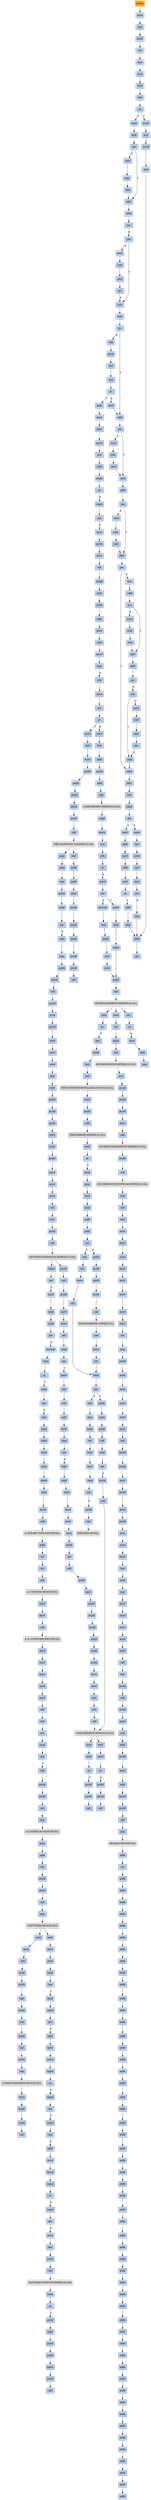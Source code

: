 strict digraph G {
	graph [bgcolor=transparent,
		name=G
	];
	node [color=lightsteelblue,
		fillcolor=lightsteelblue,
		shape=rectangle,
		style=filled
	];
	a0x0041f0b0pusha_	[color=lightgrey,
		fillcolor=orange,
		label=pusha];
	a0x0041f0b1movl_0x414000UINT32_esi	[label=movl];
	a0x0041f0b0pusha_ -> a0x0041f0b1movl_0x414000UINT32_esi	[color="#000000"];
	a0x0041f0b6leal__77824esi__edi	[label=leal];
	a0x0041f0b1movl_0x414000UINT32_esi -> a0x0041f0b6leal__77824esi__edi	[color="#000000"];
	a0x0041f0bcpushl_edi	[label=pushl];
	a0x0041f0b6leal__77824esi__edi -> a0x0041f0bcpushl_edi	[color="#000000"];
	a0x0041f0bdorl_0xffffffffUINT8_ebp	[label=orl];
	a0x0041f0bcpushl_edi -> a0x0041f0bdorl_0xffffffffUINT8_ebp	[color="#000000"];
	a0x0041f0c0jmp_0x0041f0d2	[label=jmp];
	a0x0041f0bdorl_0xffffffffUINT8_ebp -> a0x0041f0c0jmp_0x0041f0d2	[color="#000000"];
	a0x0041f0d2movl_esi__ebx	[label=movl];
	a0x0041f0c0jmp_0x0041f0d2 -> a0x0041f0d2movl_esi__ebx	[color="#000000"];
	a0x0041f0d4subl_0xfffffffcUINT8_esi	[label=subl];
	a0x0041f0d2movl_esi__ebx -> a0x0041f0d4subl_0xfffffffcUINT8_esi	[color="#000000"];
	a0x0041f0d7adcl_ebx_ebx	[label=adcl];
	a0x0041f0d4subl_0xfffffffcUINT8_esi -> a0x0041f0d7adcl_ebx_ebx	[color="#000000"];
	a0x0041f0d9jb_0x0041f0c8	[label=jb];
	a0x0041f0d7adcl_ebx_ebx -> a0x0041f0d9jb_0x0041f0c8	[color="#000000"];
	a0x0041f0c8movb_esi__al	[label=movb];
	a0x0041f0d9jb_0x0041f0c8 -> a0x0041f0c8movb_esi__al	[color="#000000",
		label=T];
	a0x0041f0dbmovl_0x1UINT32_eax	[label=movl];
	a0x0041f0d9jb_0x0041f0c8 -> a0x0041f0dbmovl_0x1UINT32_eax	[color="#000000",
		label=F];
	a0x0041f0caincl_esi	[label=incl];
	a0x0041f0c8movb_esi__al -> a0x0041f0caincl_esi	[color="#000000"];
	a0x0041f0cbmovb_al_edi_	[label=movb];
	a0x0041f0caincl_esi -> a0x0041f0cbmovb_al_edi_	[color="#000000"];
	a0x0041f0cdincl_edi	[label=incl];
	a0x0041f0cbmovb_al_edi_ -> a0x0041f0cdincl_edi	[color="#000000"];
	a0x0041f0ceaddl_ebx_ebx	[label=addl];
	a0x0041f0cdincl_edi -> a0x0041f0ceaddl_ebx_ebx	[color="#000000"];
	a0x0041f0d0jne_0x0041f0d9	[label=jne];
	a0x0041f0ceaddl_ebx_ebx -> a0x0041f0d0jne_0x0041f0d9	[color="#000000"];
	a0x0041f0e0addl_ebx_ebx	[label=addl];
	a0x0041f0dbmovl_0x1UINT32_eax -> a0x0041f0e0addl_ebx_ebx	[color="#000000"];
	a0x0041f0e2jne_0x0041f0eb	[label=jne];
	a0x0041f0e0addl_ebx_ebx -> a0x0041f0e2jne_0x0041f0eb	[color="#000000"];
	a0x0041f0ebadcl_eax_eax	[label=adcl];
	a0x0041f0e2jne_0x0041f0eb -> a0x0041f0ebadcl_eax_eax	[color="#000000",
		label=T];
	a0x0041f0e4movl_esi__ebx	[label=movl];
	a0x0041f0e2jne_0x0041f0eb -> a0x0041f0e4movl_esi__ebx	[color="#000000",
		label=F];
	a0x0041f0edaddl_ebx_ebx	[label=addl];
	a0x0041f0ebadcl_eax_eax -> a0x0041f0edaddl_ebx_ebx	[color="#000000"];
	a0x0041f0efjae_0x0041f0e0	[label=jae];
	a0x0041f0edaddl_ebx_ebx -> a0x0041f0efjae_0x0041f0e0	[color="#000000"];
	a0x0041f0f1jne_0x0041f0fc	[label=jne];
	a0x0041f0efjae_0x0041f0e0 -> a0x0041f0f1jne_0x0041f0fc	[color="#000000",
		label=F];
	a0x0041f0fcxorl_ecx_ecx	[label=xorl];
	a0x0041f0f1jne_0x0041f0fc -> a0x0041f0fcxorl_ecx_ecx	[color="#000000",
		label=T];
	a0x0041f0f3movl_esi__ebx	[label=movl];
	a0x0041f0f1jne_0x0041f0fc -> a0x0041f0f3movl_esi__ebx	[color="#000000",
		label=F];
	a0x0041f0fesubl_0x3UINT8_eax	[label=subl];
	a0x0041f0fcxorl_ecx_ecx -> a0x0041f0fesubl_0x3UINT8_eax	[color="#000000"];
	a0x0041f101jb_0x0041f110	[label=jb];
	a0x0041f0fesubl_0x3UINT8_eax -> a0x0041f101jb_0x0041f110	[color="#000000"];
	a0x0041f110addl_ebx_ebx	[label=addl];
	a0x0041f101jb_0x0041f110 -> a0x0041f110addl_ebx_ebx	[color="#000000",
		label=T];
	a0x0041f103shll_0x8UINT8_eax	[label=shll];
	a0x0041f101jb_0x0041f110 -> a0x0041f103shll_0x8UINT8_eax	[color="#000000",
		label=F];
	a0x0041f112jne_0x0041f11b	[label=jne];
	a0x0041f110addl_ebx_ebx -> a0x0041f112jne_0x0041f11b	[color="#000000"];
	a0x0041f11badcl_ecx_ecx	[label=adcl];
	a0x0041f112jne_0x0041f11b -> a0x0041f11badcl_ecx_ecx	[color="#000000",
		label=T];
	a0x0041f114movl_esi__ebx	[label=movl];
	a0x0041f112jne_0x0041f11b -> a0x0041f114movl_esi__ebx	[color="#000000",
		label=F];
	a0x0041f11daddl_ebx_ebx	[label=addl];
	a0x0041f11badcl_ecx_ecx -> a0x0041f11daddl_ebx_ebx	[color="#000000"];
	a0x0041f11fjne_0x0041f128	[label=jne];
	a0x0041f11daddl_ebx_ebx -> a0x0041f11fjne_0x0041f128	[color="#000000"];
	a0x0041f128adcl_ecx_ecx	[label=adcl];
	a0x0041f11fjne_0x0041f128 -> a0x0041f128adcl_ecx_ecx	[color="#000000",
		label=T];
	a0x0041f121movl_esi__ebx	[label=movl];
	a0x0041f11fjne_0x0041f128 -> a0x0041f121movl_esi__ebx	[color="#000000",
		label=F];
	a0x0041f12ajne_0x0041f14c	[label=jne];
	a0x0041f128adcl_ecx_ecx -> a0x0041f12ajne_0x0041f14c	[color="#000000"];
	a0x0041f14ccmpl_0xfffff300UINT32_ebp	[label=cmpl];
	a0x0041f12ajne_0x0041f14c -> a0x0041f14ccmpl_0xfffff300UINT32_ebp	[color="#000000",
		label=T];
	a0x0041f12cincl_ecx	[label=incl];
	a0x0041f12ajne_0x0041f14c -> a0x0041f12cincl_ecx	[color="#000000",
		label=F];
	a0x0041f152adcl_0x1UINT8_ecx	[label=adcl];
	a0x0041f14ccmpl_0xfffff300UINT32_ebp -> a0x0041f152adcl_0x1UINT8_ecx	[color="#000000"];
	a0x0041f155leal_ediebp__edx	[label=leal];
	a0x0041f152adcl_0x1UINT8_ecx -> a0x0041f155leal_ediebp__edx	[color="#000000"];
	a0x0041f158cmpl_0xfffffffcUINT8_ebp	[label=cmpl];
	a0x0041f155leal_ediebp__edx -> a0x0041f158cmpl_0xfffffffcUINT8_ebp	[color="#000000"];
	a0x0041f15bjbe_0x0041f16c	[label=jbe];
	a0x0041f158cmpl_0xfffffffcUINT8_ebp -> a0x0041f15bjbe_0x0041f16c	[color="#000000"];
	a0x0041f15dmovb_edx__al	[label=movb];
	a0x0041f15bjbe_0x0041f16c -> a0x0041f15dmovb_edx__al	[color="#000000",
		label=F];
	a0x0041f16cmovl_edx__eax	[label=movl];
	a0x0041f15bjbe_0x0041f16c -> a0x0041f16cmovl_edx__eax	[color="#000000",
		label=T];
	a0x0041f15fincl_edx	[label=incl];
	a0x0041f15dmovb_edx__al -> a0x0041f15fincl_edx	[color="#000000"];
	a0x0041f160movb_al_edi_	[label=movb];
	a0x0041f15fincl_edx -> a0x0041f160movb_al_edi_	[color="#000000"];
	a0x0041f162incl_edi	[label=incl];
	a0x0041f160movb_al_edi_ -> a0x0041f162incl_edi	[color="#000000"];
	a0x0041f163decl_ecx	[label=decl];
	a0x0041f162incl_edi -> a0x0041f163decl_ecx	[color="#000000"];
	a0x0041f164jne_0x0041f15d	[label=jne];
	a0x0041f163decl_ecx -> a0x0041f164jne_0x0041f15d	[color="#000000"];
	a0x0041f166jmp_0x0041f0ce	[label=jmp];
	a0x0041f164jne_0x0041f15d -> a0x0041f166jmp_0x0041f0ce	[color="#000000",
		label=F];
	a0x0041f166jmp_0x0041f0ce -> a0x0041f0ceaddl_ebx_ebx	[color="#000000"];
	a0x0041f106movb_esi__al	[label=movb];
	a0x0041f103shll_0x8UINT8_eax -> a0x0041f106movb_esi__al	[color="#000000"];
	a0x0041f108incl_esi	[label=incl];
	a0x0041f106movb_esi__al -> a0x0041f108incl_esi	[color="#000000"];
	a0x0041f109xorl_0xffffffffUINT8_eax	[label=xorl];
	a0x0041f108incl_esi -> a0x0041f109xorl_0xffffffffUINT8_eax	[color="#000000"];
	a0x0041f10cje_0x0041f182	[label=je];
	a0x0041f109xorl_0xffffffffUINT8_eax -> a0x0041f10cje_0x0041f182	[color="#000000"];
	a0x0041f10emovl_eax_ebp	[label=movl];
	a0x0041f10cje_0x0041f182 -> a0x0041f10emovl_eax_ebp	[color="#000000",
		label=F];
	a0x0041f182popl_esi	[label=popl];
	a0x0041f10cje_0x0041f182 -> a0x0041f182popl_esi	[color="#000000",
		label=T];
	a0x0041f10emovl_eax_ebp -> a0x0041f110addl_ebx_ebx	[color="#000000"];
	a0x0041f16eaddl_0x4UINT8_edx	[label=addl];
	a0x0041f16cmovl_edx__eax -> a0x0041f16eaddl_0x4UINT8_edx	[color="#000000"];
	a0x0041f171movl_eax_edi_	[label=movl];
	a0x0041f16eaddl_0x4UINT8_edx -> a0x0041f171movl_eax_edi_	[color="#000000"];
	a0x0041f173addl_0x4UINT8_edi	[label=addl];
	a0x0041f171movl_eax_edi_ -> a0x0041f173addl_0x4UINT8_edi	[color="#000000"];
	a0x0041f176subl_0x4UINT8_ecx	[label=subl];
	a0x0041f173addl_0x4UINT8_edi -> a0x0041f176subl_0x4UINT8_ecx	[color="#000000"];
	a0x0041f179ja_0x0041f16c	[label=ja];
	a0x0041f176subl_0x4UINT8_ecx -> a0x0041f179ja_0x0041f16c	[color="#000000"];
	a0x0041f17baddl_ecx_edi	[label=addl];
	a0x0041f179ja_0x0041f16c -> a0x0041f17baddl_ecx_edi	[color="#000000",
		label=F];
	a0x0041f17djmp_0x0041f0ce	[label=jmp];
	a0x0041f17baddl_ecx_edi -> a0x0041f17djmp_0x0041f0ce	[color="#000000"];
	a0x0041f17djmp_0x0041f0ce -> a0x0041f0ceaddl_ebx_ebx	[color="#000000"];
	a0x0041f0e6subl_0xfffffffcUINT8_esi	[label=subl];
	a0x0041f0e4movl_esi__ebx -> a0x0041f0e6subl_0xfffffffcUINT8_esi	[color="#000000"];
	a0x0041f0e9adcl_ebx_ebx	[label=adcl];
	a0x0041f0e6subl_0xfffffffcUINT8_esi -> a0x0041f0e9adcl_ebx_ebx	[color="#000000"];
	a0x0041f0e9adcl_ebx_ebx -> a0x0041f0ebadcl_eax_eax	[color="#000000"];
	a0x0041f0f5subl_0xfffffffcUINT8_esi	[label=subl];
	a0x0041f0f3movl_esi__ebx -> a0x0041f0f5subl_0xfffffffcUINT8_esi	[color="#000000"];
	a0x0041f0f8adcl_ebx_ebx	[label=adcl];
	a0x0041f0f5subl_0xfffffffcUINT8_esi -> a0x0041f0f8adcl_ebx_ebx	[color="#000000"];
	a0x0041f0fajae_0x0041f0e0	[label=jae];
	a0x0041f0f8adcl_ebx_ebx -> a0x0041f0fajae_0x0041f0e0	[color="#000000"];
	a0x0041f0fajae_0x0041f0e0 -> a0x0041f0fcxorl_ecx_ecx	[color="#000000",
		label=F];
	a0x0041f123subl_0xfffffffcUINT8_esi	[label=subl];
	a0x0041f121movl_esi__ebx -> a0x0041f123subl_0xfffffffcUINT8_esi	[color="#000000"];
	a0x0041f126adcl_ebx_ebx	[label=adcl];
	a0x0041f123subl_0xfffffffcUINT8_esi -> a0x0041f126adcl_ebx_ebx	[color="#000000"];
	a0x0041f126adcl_ebx_ebx -> a0x0041f128adcl_ecx_ecx	[color="#000000"];
	a0x0041f12daddl_ebx_ebx	[label=addl];
	a0x0041f12cincl_ecx -> a0x0041f12daddl_ebx_ebx	[color="#000000"];
	a0x0041f12fjne_0x0041f138	[label=jne];
	a0x0041f12daddl_ebx_ebx -> a0x0041f12fjne_0x0041f138	[color="#000000"];
	a0x0041f138adcl_ecx_ecx	[label=adcl];
	a0x0041f12fjne_0x0041f138 -> a0x0041f138adcl_ecx_ecx	[color="#000000",
		label=T];
	a0x0041f131movl_esi__ebx	[label=movl];
	a0x0041f12fjne_0x0041f138 -> a0x0041f131movl_esi__ebx	[color="#000000",
		label=F];
	a0x0041f13aaddl_ebx_ebx	[label=addl];
	a0x0041f138adcl_ecx_ecx -> a0x0041f13aaddl_ebx_ebx	[color="#000000"];
	a0x0041f13cjae_0x0041f12d	[label=jae];
	a0x0041f13aaddl_ebx_ebx -> a0x0041f13cjae_0x0041f12d	[color="#000000"];
	a0x0041f13ejne_0x0041f149	[label=jne];
	a0x0041f13cjae_0x0041f12d -> a0x0041f13ejne_0x0041f149	[color="#000000",
		label=F];
	a0x0041f149addl_0x2UINT8_ecx	[label=addl];
	a0x0041f13ejne_0x0041f149 -> a0x0041f149addl_0x2UINT8_ecx	[color="#000000",
		label=T];
	a0x0041f140movl_esi__ebx	[label=movl];
	a0x0041f13ejne_0x0041f149 -> a0x0041f140movl_esi__ebx	[color="#000000",
		label=F];
	a0x0041f149addl_0x2UINT8_ecx -> a0x0041f14ccmpl_0xfffff300UINT32_ebp	[color="#000000"];
	a0x0041f133subl_0xfffffffcUINT8_esi	[label=subl];
	a0x0041f131movl_esi__ebx -> a0x0041f133subl_0xfffffffcUINT8_esi	[color="#000000"];
	a0x0041f136adcl_ebx_ebx	[label=adcl];
	a0x0041f133subl_0xfffffffcUINT8_esi -> a0x0041f136adcl_ebx_ebx	[color="#000000"];
	a0x0041f136adcl_ebx_ebx -> a0x0041f138adcl_ecx_ecx	[color="#000000"];
	a0x0041f116subl_0xfffffffcUINT8_esi	[label=subl];
	a0x0041f114movl_esi__ebx -> a0x0041f116subl_0xfffffffcUINT8_esi	[color="#000000"];
	a0x0041f119adcl_ebx_ebx	[label=adcl];
	a0x0041f116subl_0xfffffffcUINT8_esi -> a0x0041f119adcl_ebx_ebx	[color="#000000"];
	a0x0041f119adcl_ebx_ebx -> a0x0041f11badcl_ecx_ecx	[color="#000000"];
	a0x0041f142subl_0xfffffffcUINT8_esi	[label=subl];
	a0x0041f140movl_esi__ebx -> a0x0041f142subl_0xfffffffcUINT8_esi	[color="#000000"];
	a0x0041f145adcl_ebx_ebx	[label=adcl];
	a0x0041f142subl_0xfffffffcUINT8_esi -> a0x0041f145adcl_ebx_ebx	[color="#000000"];
	a0x0041f147jae_0x0041f12d	[label=jae];
	a0x0041f145adcl_ebx_ebx -> a0x0041f147jae_0x0041f12d	[color="#000000"];
	a0x0041f147jae_0x0041f12d -> a0x0041f149addl_0x2UINT8_ecx	[color="#000000",
		label=F];
	a0x0041f183movl_esi_edi	[label=movl];
	a0x0041f182popl_esi -> a0x0041f183movl_esi_edi	[color="#000000"];
	a0x0041f185movl_0x749UINT32_ecx	[label=movl];
	a0x0041f183movl_esi_edi -> a0x0041f185movl_0x749UINT32_ecx	[color="#000000"];
	a0x0041f18amovb_edi__al	[label=movb];
	a0x0041f185movl_0x749UINT32_ecx -> a0x0041f18amovb_edi__al	[color="#000000"];
	a0x0041f18cincl_edi	[label=incl];
	a0x0041f18amovb_edi__al -> a0x0041f18cincl_edi	[color="#000000"];
	a0x0041f18dsubb_0xffffffe8UINT8_al	[label=subb];
	a0x0041f18cincl_edi -> a0x0041f18dsubb_0xffffffe8UINT8_al	[color="#000000"];
	a0x0041f18fcmpb_0x1UINT8_al	[label=cmpb];
	a0x0041f18dsubb_0xffffffe8UINT8_al -> a0x0041f18fcmpb_0x1UINT8_al	[color="#000000"];
	a0x0041f191ja_0x0041f18a	[label=ja];
	a0x0041f18fcmpb_0x1UINT8_al -> a0x0041f191ja_0x0041f18a	[color="#000000"];
	a0x0041f193cmpb_0x7UINT8_edi_	[label=cmpb];
	a0x0041f191ja_0x0041f18a -> a0x0041f193cmpb_0x7UINT8_edi_	[color="#000000",
		label=F];
	a0x0041f196jne_0x0041f18a	[label=jne];
	a0x0041f193cmpb_0x7UINT8_edi_ -> a0x0041f196jne_0x0041f18a	[color="#000000"];
	a0x0041f198movl_edi__eax	[label=movl];
	a0x0041f196jne_0x0041f18a -> a0x0041f198movl_edi__eax	[color="#000000",
		label=F];
	a0x0041f19amovb_0x4edi__bl	[label=movb];
	a0x0041f198movl_edi__eax -> a0x0041f19amovb_0x4edi__bl	[color="#000000"];
	a0x0041f19dshrw_0x8UINT8_ax	[label=shrw];
	a0x0041f19amovb_0x4edi__bl -> a0x0041f19dshrw_0x8UINT8_ax	[color="#000000"];
	a0x0041f1a1roll_0x10UINT8_eax	[label=roll];
	a0x0041f19dshrw_0x8UINT8_ax -> a0x0041f1a1roll_0x10UINT8_eax	[color="#000000"];
	a0x0041f1a4xchgb_al_ah	[label=xchgb];
	a0x0041f1a1roll_0x10UINT8_eax -> a0x0041f1a4xchgb_al_ah	[color="#000000"];
	a0x0041f1a6subl_edi_eax	[label=subl];
	a0x0041f1a4xchgb_al_ah -> a0x0041f1a6subl_edi_eax	[color="#000000"];
	a0x0041f1a8subb_0xffffffe8UINT8_bl	[label=subb];
	a0x0041f1a6subl_edi_eax -> a0x0041f1a8subb_0xffffffe8UINT8_bl	[color="#000000"];
	a0x0041f1abaddl_esi_eax	[label=addl];
	a0x0041f1a8subb_0xffffffe8UINT8_bl -> a0x0041f1abaddl_esi_eax	[color="#000000"];
	a0x0041f1admovl_eax_edi_	[label=movl];
	a0x0041f1abaddl_esi_eax -> a0x0041f1admovl_eax_edi_	[color="#000000"];
	a0x0041f1afaddl_0x5UINT8_edi	[label=addl];
	a0x0041f1admovl_eax_edi_ -> a0x0041f1afaddl_0x5UINT8_edi	[color="#000000"];
	a0x0041f1b2movb_bl_al	[label=movb];
	a0x0041f1afaddl_0x5UINT8_edi -> a0x0041f1b2movb_bl_al	[color="#000000"];
	a0x0041f1b4loop_0x0041f18f	[label=loop];
	a0x0041f1b2movb_bl_al -> a0x0041f1b4loop_0x0041f18f	[color="#000000"];
	a0x0041f1b6leal_0x1d000esi__edi	[label=leal];
	a0x0041f1b4loop_0x0041f18f -> a0x0041f1b6leal_0x1d000esi__edi	[color="#000000",
		label=F];
	a0x0041f1bcmovl_edi__eax	[label=movl];
	a0x0041f1b6leal_0x1d000esi__edi -> a0x0041f1bcmovl_edi__eax	[color="#000000"];
	a0x0041f1beorl_eax_eax	[label=orl];
	a0x0041f1bcmovl_edi__eax -> a0x0041f1beorl_eax_eax	[color="#000000"];
	a0x0041f1c0je_0x0041f207	[label=je];
	a0x0041f1beorl_eax_eax -> a0x0041f1c0je_0x0041f207	[color="#000000"];
	a0x0041f1c2movl_0x4edi__ebx	[label=movl];
	a0x0041f1c0je_0x0041f207 -> a0x0041f1c2movl_0x4edi__ebx	[color="#000000",
		label=F];
	a0x0041f207movl_0x210e4esi__ebp	[label=movl];
	a0x0041f1c0je_0x0041f207 -> a0x0041f207movl_0x210e4esi__ebp	[color="#000000",
		label=T];
	a0x0041f1c5leal_0x20fdceaxesi__eax	[label=leal];
	a0x0041f1c2movl_0x4edi__ebx -> a0x0041f1c5leal_0x20fdceaxesi__eax	[color="#000000"];
	a0x0041f1ccaddl_esi_ebx	[label=addl];
	a0x0041f1c5leal_0x20fdceaxesi__eax -> a0x0041f1ccaddl_esi_ebx	[color="#000000"];
	a0x0041f1cepushl_eax	[label=pushl];
	a0x0041f1ccaddl_esi_ebx -> a0x0041f1cepushl_eax	[color="#000000"];
	a0x0041f1cfaddl_0x8UINT8_edi	[label=addl];
	a0x0041f1cepushl_eax -> a0x0041f1cfaddl_0x8UINT8_edi	[color="#000000"];
	a0x0041f1d2call_0x210d8esi_	[label=call];
	a0x0041f1cfaddl_0x8UINT8_edi -> a0x0041f1d2call_0x210d8esi_	[color="#000000"];
	LOADLIBRARYA_KERNEL32_DLL	[color=lightgrey,
		fillcolor=lightgrey,
		label="LOADLIBRARYA-KERNEL32-DLL"];
	a0x0041f1d2call_0x210d8esi_ -> LOADLIBRARYA_KERNEL32_DLL	[color="#000000"];
	a0x0041f1d8xchgl_eax_ebp	[label=xchgl];
	LOADLIBRARYA_KERNEL32_DLL -> a0x0041f1d8xchgl_eax_ebp	[color="#000000"];
	a0x0041f1d9movb_edi__al	[label=movb];
	a0x0041f1d8xchgl_eax_ebp -> a0x0041f1d9movb_edi__al	[color="#000000"];
	a0x0041f1dbincl_edi	[label=incl];
	a0x0041f1d9movb_edi__al -> a0x0041f1dbincl_edi	[color="#000000"];
	a0x0041f1dcorb_al_al	[label=orb];
	a0x0041f1dbincl_edi -> a0x0041f1dcorb_al_al	[color="#000000"];
	a0x0041f1deje_0x0041f1bc	[label=je];
	a0x0041f1dcorb_al_al -> a0x0041f1deje_0x0041f1bc	[color="#000000"];
	a0x0041f1e0movl_edi_ecx	[label=movl];
	a0x0041f1deje_0x0041f1bc -> a0x0041f1e0movl_edi_ecx	[color="#000000",
		label=F];
	a0x0041f1e2jns_0x0041f1eb	[label=jns];
	a0x0041f1e0movl_edi_ecx -> a0x0041f1e2jns_0x0041f1eb	[color="#000000"];
	a0x0041f1ebpushl_edi	[label=pushl];
	a0x0041f1e2jns_0x0041f1eb -> a0x0041f1ebpushl_edi	[color="#000000",
		label=T];
	a0x0041f1e4movzwl_edi__eax	[label=movzwl];
	a0x0041f1e2jns_0x0041f1eb -> a0x0041f1e4movzwl_edi__eax	[color="#000000",
		label=F];
	a0x0041f1ecdecl_eax	[label=decl];
	a0x0041f1ebpushl_edi -> a0x0041f1ecdecl_eax	[color="#000000"];
	a0x0041f1edrepnz_scasb_es_edi__al	[label=repnz];
	a0x0041f1ecdecl_eax -> a0x0041f1edrepnz_scasb_es_edi__al	[color="#000000"];
	a0x0041f1efpushl_ebp	[label=pushl];
	a0x0041f1edrepnz_scasb_es_edi__al -> a0x0041f1efpushl_ebp	[color="#000000"];
	a0x0041f1f0call_0x210e0esi_	[label=call];
	a0x0041f1efpushl_ebp -> a0x0041f1f0call_0x210e0esi_	[color="#000000"];
	GETPROCADDRESS_KERNEL32_DLL	[color=lightgrey,
		fillcolor=lightgrey,
		label="GETPROCADDRESS-KERNEL32-DLL"];
	a0x0041f1f0call_0x210e0esi_ -> GETPROCADDRESS_KERNEL32_DLL	[color="#000000"];
	a0x0041f1f6orl_eax_eax	[label=orl];
	GETPROCADDRESS_KERNEL32_DLL -> a0x0041f1f6orl_eax_eax	[color="#000000"];
	a0x00402b6dtestl_eax_eax	[label=testl];
	GETPROCADDRESS_KERNEL32_DLL -> a0x00402b6dtestl_eax_eax	[color="#000000"];
	a0x0040ff74movl_eax_0x4167b8	[label=movl];
	GETPROCADDRESS_KERNEL32_DLL -> a0x0040ff74movl_eax_0x4167b8	[color="#000000"];
	a0x0041f1f8je_0x0041f201	[label=je];
	a0x0041f1f6orl_eax_eax -> a0x0041f1f8je_0x0041f201	[color="#000000"];
	a0x0041f1famovl_eax_ebx_	[label=movl];
	a0x0041f1f8je_0x0041f201 -> a0x0041f1famovl_eax_ebx_	[color="#000000",
		label=F];
	a0x0041f1fcaddl_0x4UINT8_ebx	[label=addl];
	a0x0041f1famovl_eax_ebx_ -> a0x0041f1fcaddl_0x4UINT8_ebx	[color="#000000"];
	a0x0041f1ffjmp_0x0041f1d9	[label=jmp];
	a0x0041f1fcaddl_0x4UINT8_ebx -> a0x0041f1ffjmp_0x0041f1d9	[color="#000000"];
	a0x0041f1e7incl_edi	[label=incl];
	a0x0041f1e4movzwl_edi__eax -> a0x0041f1e7incl_edi	[color="#000000"];
	a0x0041f1e8pushl_eax	[label=pushl];
	a0x0041f1e7incl_edi -> a0x0041f1e8pushl_eax	[color="#000000"];
	a0x0041f1e9incl_edi	[label=incl];
	a0x0041f1e8pushl_eax -> a0x0041f1e9incl_edi	[color="#000000"];
	a0x0041f1eamovl_0xaef24857UINT32_ecx	[label=movl];
	a0x0041f1e9incl_edi -> a0x0041f1eamovl_0xaef24857UINT32_ecx	[color="#000000"];
	a0x0041f1eamovl_0xaef24857UINT32_ecx -> a0x0041f1efpushl_ebp	[color="#000000"];
	a0x0041f20dleal__4096esi__edi	[label=leal];
	a0x0041f207movl_0x210e4esi__ebp -> a0x0041f20dleal__4096esi__edi	[color="#000000"];
	a0x0041f213movl_0x1000UINT32_ebx	[label=movl];
	a0x0041f20dleal__4096esi__edi -> a0x0041f213movl_0x1000UINT32_ebx	[color="#000000"];
	a0x0041f218pushl_eax	[label=pushl];
	a0x0041f213movl_0x1000UINT32_ebx -> a0x0041f218pushl_eax	[color="#000000"];
	a0x0041f219pushl_esp	[label=pushl];
	a0x0041f218pushl_eax -> a0x0041f219pushl_esp	[color="#000000"];
	a0x0041f21apushl_0x4UINT8	[label=pushl];
	a0x0041f219pushl_esp -> a0x0041f21apushl_0x4UINT8	[color="#000000"];
	a0x0041f21cpushl_ebx	[label=pushl];
	a0x0041f21apushl_0x4UINT8 -> a0x0041f21cpushl_ebx	[color="#000000"];
	a0x0041f21dpushl_edi	[label=pushl];
	a0x0041f21cpushl_ebx -> a0x0041f21dpushl_edi	[color="#000000"];
	a0x0041f21ecall_ebp	[label=call];
	a0x0041f21dpushl_edi -> a0x0041f21ecall_ebp	[color="#000000"];
	VIRTUALPROTECT_KERNEL32_DLL	[color=lightgrey,
		fillcolor=lightgrey,
		label="VIRTUALPROTECT-KERNEL32-DLL"];
	a0x0041f21ecall_ebp -> VIRTUALPROTECT_KERNEL32_DLL	[color="#000000"];
	a0x0041f220leal_0x20fedi__eax	[label=leal];
	VIRTUALPROTECT_KERNEL32_DLL -> a0x0041f220leal_0x20fedi__eax	[color="#000000"];
	a0x0041f235popl_eax	[label=popl];
	VIRTUALPROTECT_KERNEL32_DLL -> a0x0041f235popl_eax	[color="#000000"];
	a0x0041f226andb_0x7fUINT8_eax_	[label=andb];
	a0x0041f220leal_0x20fedi__eax -> a0x0041f226andb_0x7fUINT8_eax_	[color="#000000"];
	a0x0041f229andb_0x7fUINT8_0x28eax_	[label=andb];
	a0x0041f226andb_0x7fUINT8_eax_ -> a0x0041f229andb_0x7fUINT8_0x28eax_	[color="#000000"];
	a0x0041f22dpopl_eax	[label=popl];
	a0x0041f229andb_0x7fUINT8_0x28eax_ -> a0x0041f22dpopl_eax	[color="#000000"];
	a0x0041f22epushl_eax	[label=pushl];
	a0x0041f22dpopl_eax -> a0x0041f22epushl_eax	[color="#000000"];
	a0x0041f22fpushl_esp	[label=pushl];
	a0x0041f22epushl_eax -> a0x0041f22fpushl_esp	[color="#000000"];
	a0x0041f230pushl_eax	[label=pushl];
	a0x0041f22fpushl_esp -> a0x0041f230pushl_eax	[color="#000000"];
	a0x0041f231pushl_ebx	[label=pushl];
	a0x0041f230pushl_eax -> a0x0041f231pushl_ebx	[color="#000000"];
	a0x0041f232pushl_edi	[label=pushl];
	a0x0041f231pushl_ebx -> a0x0041f232pushl_edi	[color="#000000"];
	a0x0041f233call_ebp	[label=call];
	a0x0041f232pushl_edi -> a0x0041f233call_ebp	[color="#000000"];
	a0x0041f236popa_	[label=popa];
	a0x0041f235popl_eax -> a0x0041f236popa_	[color="#000000"];
	a0x0041f237leal__128esp__eax	[label=leal];
	a0x0041f236popa_ -> a0x0041f237leal__128esp__eax	[color="#000000"];
	a0x0041f23bpushl_0x0UINT8	[label=pushl];
	a0x0041f237leal__128esp__eax -> a0x0041f23bpushl_0x0UINT8	[color="#000000"];
	a0x0041f23dcmpl_eax_esp	[label=cmpl];
	a0x0041f23bpushl_0x0UINT8 -> a0x0041f23dcmpl_eax_esp	[color="#000000"];
	a0x0041f23fjne_0x0041f23b	[label=jne];
	a0x0041f23dcmpl_eax_esp -> a0x0041f23fjne_0x0041f23b	[color="#000000"];
	a0x0041f241subl_0xffffff80UINT8_esp	[label=subl];
	a0x0041f23fjne_0x0041f23b -> a0x0041f241subl_0xffffff80UINT8_esp	[color="#000000",
		label=F];
	a0x0041f244jmp_0x004109f0	[label=jmp];
	a0x0041f241subl_0xffffff80UINT8_esp -> a0x0041f244jmp_0x004109f0	[color="#000000"];
	a0x004109f0pushl_0x70UINT8	[label=pushl];
	a0x0041f244jmp_0x004109f0 -> a0x004109f0pushl_0x70UINT8	[color="#000000"];
	a0x004109f2pushl_0x411450UINT32	[label=pushl];
	a0x004109f0pushl_0x70UINT8 -> a0x004109f2pushl_0x411450UINT32	[color="#000000"];
	a0x004109f7call_0x410c04	[label=call];
	a0x004109f2pushl_0x411450UINT32 -> a0x004109f7call_0x410c04	[color="#000000"];
	a0x00410c04pushl_0x410c54UINT32	[label=pushl];
	a0x004109f7call_0x410c04 -> a0x00410c04pushl_0x410c54UINT32	[color="#000000"];
	a0x00410c09movl_fs_0_eax	[label=movl];
	a0x00410c04pushl_0x410c54UINT32 -> a0x00410c09movl_fs_0_eax	[color="#000000"];
	a0x00410c0fpushl_eax	[label=pushl];
	a0x00410c09movl_fs_0_eax -> a0x00410c0fpushl_eax	[color="#000000"];
	a0x00410c10movl_esp_fs_0	[label=movl];
	a0x00410c0fpushl_eax -> a0x00410c10movl_esp_fs_0	[color="#000000"];
	a0x00410c17movl_0x10esp__eax	[label=movl];
	a0x00410c10movl_esp_fs_0 -> a0x00410c17movl_0x10esp__eax	[color="#000000"];
	a0x00410c1bmovl_ebp_0x10esp_	[label=movl];
	a0x00410c17movl_0x10esp__eax -> a0x00410c1bmovl_ebp_0x10esp_	[color="#000000"];
	a0x00410c1fleal_0x10esp__ebp	[label=leal];
	a0x00410c1bmovl_ebp_0x10esp_ -> a0x00410c1fleal_0x10esp__ebp	[color="#000000"];
	a0x00410c23subl_eax_esp	[label=subl];
	a0x00410c1fleal_0x10esp__ebp -> a0x00410c23subl_eax_esp	[color="#000000"];
	a0x00410c25pushl_ebx	[label=pushl];
	a0x00410c23subl_eax_esp -> a0x00410c25pushl_ebx	[color="#000000"];
	a0x00410c26pushl_esi	[label=pushl];
	a0x00410c25pushl_ebx -> a0x00410c26pushl_esi	[color="#000000"];
	a0x00410c27pushl_edi	[label=pushl];
	a0x00410c26pushl_esi -> a0x00410c27pushl_edi	[color="#000000"];
	a0x00410c28movl__8ebp__eax	[label=movl];
	a0x00410c27pushl_edi -> a0x00410c28movl__8ebp__eax	[color="#000000"];
	a0x00410c2bmovl_esp__24ebp_	[label=movl];
	a0x00410c28movl__8ebp__eax -> a0x00410c2bmovl_esp__24ebp_	[color="#000000"];
	a0x00410c2epushl_eax	[label=pushl];
	a0x00410c2bmovl_esp__24ebp_ -> a0x00410c2epushl_eax	[color="#000000"];
	a0x00410c2fmovl__4ebp__eax	[label=movl];
	a0x00410c2epushl_eax -> a0x00410c2fmovl__4ebp__eax	[color="#000000"];
	a0x00410c32movl_0xffffffffUINT32__4ebp_	[label=movl];
	a0x00410c2fmovl__4ebp__eax -> a0x00410c32movl_0xffffffffUINT32__4ebp_	[color="#000000"];
	a0x00410c39movl_eax__8ebp_	[label=movl];
	a0x00410c32movl_0xffffffffUINT32__4ebp_ -> a0x00410c39movl_eax__8ebp_	[color="#000000"];
	a0x00410c3cret	[label=ret];
	a0x00410c39movl_eax__8ebp_ -> a0x00410c3cret	[color="#000000"];
	a0x004109fcxorl_edi_edi	[label=xorl];
	a0x00410c3cret -> a0x004109fcxorl_edi_edi	[color="#000000"];
	a0x004109fepushl_edi	[label=pushl];
	a0x004109fcxorl_edi_edi -> a0x004109fepushl_edi	[color="#000000"];
	a0x004109ffcall_0x4110ac	[label=call];
	a0x004109fepushl_edi -> a0x004109ffcall_0x4110ac	[color="#000000"];
	GETMODULEHANDLEA_KERNEL32_DLL	[color=lightgrey,
		fillcolor=lightgrey,
		label="GETMODULEHANDLEA-KERNEL32-DLL"];
	a0x004109ffcall_0x4110ac -> GETMODULEHANDLEA_KERNEL32_DLL	[color="#000000"];
	a0x00410a05cmpw_0x5a4dUINT16_eax_	[label=cmpw];
	GETMODULEHANDLEA_KERNEL32_DLL -> a0x00410a05cmpw_0x5a4dUINT16_eax_	[color="#000000"];
	a0x00410b82pushl_eax	[label=pushl];
	GETMODULEHANDLEA_KERNEL32_DLL -> a0x00410b82pushl_eax	[color="#000000"];
	a0x00410a0ajne_0x410a2b	[label=jne];
	a0x00410a05cmpw_0x5a4dUINT16_eax_ -> a0x00410a0ajne_0x410a2b	[color="#000000"];
	a0x00410a0cmovl_0x3ceax__ecx	[label=movl];
	a0x00410a0ajne_0x410a2b -> a0x00410a0cmovl_0x3ceax__ecx	[color="#000000",
		label=F];
	a0x00410a0faddl_eax_ecx	[label=addl];
	a0x00410a0cmovl_0x3ceax__ecx -> a0x00410a0faddl_eax_ecx	[color="#000000"];
	a0x00410a11cmpl_0x4550UINT32_ecx_	[label=cmpl];
	a0x00410a0faddl_eax_ecx -> a0x00410a11cmpl_0x4550UINT32_ecx_	[color="#000000"];
	a0x00410a17jne_0x410a2b	[label=jne];
	a0x00410a11cmpl_0x4550UINT32_ecx_ -> a0x00410a17jne_0x410a2b	[color="#000000"];
	a0x00410a19movzwl_0x18ecx__eax	[label=movzwl];
	a0x00410a17jne_0x410a2b -> a0x00410a19movzwl_0x18ecx__eax	[color="#000000",
		label=F];
	a0x00410a1dcmpl_0x10bUINT32_eax	[label=cmpl];
	a0x00410a19movzwl_0x18ecx__eax -> a0x00410a1dcmpl_0x10bUINT32_eax	[color="#000000"];
	a0x00410a22je_0x410a43	[label=je];
	a0x00410a1dcmpl_0x10bUINT32_eax -> a0x00410a22je_0x410a43	[color="#000000"];
	a0x00410a43cmpl_0xeUINT8_0x74ecx_	[label=cmpl];
	a0x00410a22je_0x410a43 -> a0x00410a43cmpl_0xeUINT8_0x74ecx_	[color="#000000",
		label=T];
	a0x00410a47jbe_0x410a2b	[label=jbe];
	a0x00410a43cmpl_0xeUINT8_0x74ecx_ -> a0x00410a47jbe_0x410a2b	[color="#000000"];
	a0x00410a49xorl_eax_eax	[label=xorl];
	a0x00410a47jbe_0x410a2b -> a0x00410a49xorl_eax_eax	[color="#000000",
		label=F];
	a0x00410a4bcmpl_edi_0xe8ecx_	[label=cmpl];
	a0x00410a49xorl_eax_eax -> a0x00410a4bcmpl_edi_0xe8ecx_	[color="#000000"];
	a0x00410a51setne_al	[label=setne];
	a0x00410a4bcmpl_edi_0xe8ecx_ -> a0x00410a51setne_al	[color="#000000"];
	a0x00410a54movl_eax__28ebp_	[label=movl];
	a0x00410a51setne_al -> a0x00410a54movl_eax__28ebp_	[color="#000000"];
	a0x00410a57movl_edi__4ebp_	[label=movl];
	a0x00410a54movl_eax__28ebp_ -> a0x00410a57movl_edi__4ebp_	[color="#000000"];
	a0x00410a5apushl_0x2UINT8	[label=pushl];
	a0x00410a57movl_edi__4ebp_ -> a0x00410a5apushl_0x2UINT8	[color="#000000"];
	a0x00410a5cpopl_ebx	[label=popl];
	a0x00410a5apushl_0x2UINT8 -> a0x00410a5cpopl_ebx	[color="#000000"];
	a0x00410a5dpushl_ebx	[label=pushl];
	a0x00410a5cpopl_ebx -> a0x00410a5dpushl_ebx	[color="#000000"];
	a0x00410a5ecall_0x411338	[label=call];
	a0x00410a5dpushl_ebx -> a0x00410a5ecall_0x411338	[color="#000000"];
	A__SET_APP_TYPE_MSVCRT_DLL	[color=lightgrey,
		fillcolor=lightgrey,
		label="A--SET-APP-TYPE-MSVCRT-DLL"];
	a0x00410a5ecall_0x411338 -> A__SET_APP_TYPE_MSVCRT_DLL	[color="#000000"];
	a0x00410a64popl_ecx	[label=popl];
	A__SET_APP_TYPE_MSVCRT_DLL -> a0x00410a64popl_ecx	[color="#000000"];
	a0x00410a65orl_0xffffffffUINT8_0x416e48	[label=orl];
	a0x00410a64popl_ecx -> a0x00410a65orl_0xffffffffUINT8_0x416e48	[color="#000000"];
	a0x00410a6corl_0xffffffffUINT8_0x416e4c	[label=orl];
	a0x00410a65orl_0xffffffffUINT8_0x416e48 -> a0x00410a6corl_0xffffffffUINT8_0x416e4c	[color="#000000"];
	a0x00410a73call_0x41135c	[label=call];
	a0x00410a6corl_0xffffffffUINT8_0x416e4c -> a0x00410a73call_0x41135c	[color="#000000"];
	A__P__FMODE_MSVCRT_DLL	[color=lightgrey,
		fillcolor=lightgrey,
		label="A--P--FMODE-MSVCRT-DLL"];
	a0x00410a73call_0x41135c -> A__P__FMODE_MSVCRT_DLL	[color="#000000"];
	a0x00410a79movl_0x4158cc_ecx	[label=movl];
	A__P__FMODE_MSVCRT_DLL -> a0x00410a79movl_0x4158cc_ecx	[color="#000000"];
	a0x00410a7fmovl_ecx_eax_	[label=movl];
	a0x00410a79movl_0x4158cc_ecx -> a0x00410a7fmovl_ecx_eax_	[color="#000000"];
	a0x00410a81call_0x41137c	[label=call];
	a0x00410a7fmovl_ecx_eax_ -> a0x00410a81call_0x41137c	[color="#000000"];
	A__P__COMMODE_MSVCRT_DLL	[color=lightgrey,
		fillcolor=lightgrey,
		label="A--P--COMMODE-MSVCRT-DLL"];
	a0x00410a81call_0x41137c -> A__P__COMMODE_MSVCRT_DLL	[color="#000000"];
	a0x00410a87movl_0x4158c8_ecx	[label=movl];
	A__P__COMMODE_MSVCRT_DLL -> a0x00410a87movl_0x4158c8_ecx	[color="#000000"];
	a0x00410a8dmovl_ecx_eax_	[label=movl];
	a0x00410a87movl_0x4158c8_ecx -> a0x00410a8dmovl_ecx_eax_	[color="#000000"];
	a0x00410a8fmovl_0x411384_eax	[label=movl];
	a0x00410a8dmovl_ecx_eax_ -> a0x00410a8fmovl_0x411384_eax	[color="#000000"];
	a0x00410a94movl_eax__eax	[label=movl];
	a0x00410a8fmovl_0x411384_eax -> a0x00410a94movl_eax__eax	[color="#000000"];
	a0x00410a96movl_eax_0x416e44	[label=movl];
	a0x00410a94movl_eax__eax -> a0x00410a96movl_eax_0x416e44	[color="#000000"];
	a0x00410a9bcall_0x410bfe	[label=call];
	a0x00410a96movl_eax_0x416e44 -> a0x00410a9bcall_0x410bfe	[color="#000000"];
	a0x00410bfexorl_eax_eax	[label=xorl];
	a0x00410a9bcall_0x410bfe -> a0x00410bfexorl_eax_eax	[color="#000000"];
	a0x00410c00ret	[label=ret];
	a0x00410bfexorl_eax_eax -> a0x00410c00ret	[color="#000000"];
	a0x00410aa0cmpl_edi_0x415000	[label=cmpl];
	a0x00410c00ret -> a0x00410aa0cmpl_edi_0x415000	[color="#000000"];
	a0x00410aa6jne_0x410ab4	[label=jne];
	a0x00410aa0cmpl_edi_0x415000 -> a0x00410aa6jne_0x410ab4	[color="#000000"];
	a0x00410ab4call_0x410bec	[label=call];
	a0x00410aa6jne_0x410ab4 -> a0x00410ab4call_0x410bec	[color="#000000",
		label=T];
	a0x00410becpushl_0x30000UINT32	[label=pushl];
	a0x00410ab4call_0x410bec -> a0x00410becpushl_0x30000UINT32	[color="#000000"];
	a0x00410bf1pushl_0x10000UINT32	[label=pushl];
	a0x00410becpushl_0x30000UINT32 -> a0x00410bf1pushl_0x10000UINT32	[color="#000000"];
	a0x00410bf6call_0x410c4e	[label=call];
	a0x00410bf1pushl_0x10000UINT32 -> a0x00410bf6call_0x410c4e	[color="#000000"];
	a0x00410c4ejmp_0x41133c	[label=jmp];
	a0x00410bf6call_0x410c4e -> a0x00410c4ejmp_0x41133c	[color="#000000"];
	A_CONTROLFP_MSVCRT_DLL	[color=lightgrey,
		fillcolor=lightgrey,
		label="A-CONTROLFP-MSVCRT-DLL"];
	a0x00410c4ejmp_0x41133c -> A_CONTROLFP_MSVCRT_DLL	[color="#000000"];
	a0x00410bfbpopl_ecx	[label=popl];
	A_CONTROLFP_MSVCRT_DLL -> a0x00410bfbpopl_ecx	[color="#000000"];
	a0x00410bfcpopl_ecx	[label=popl];
	a0x00410bfbpopl_ecx -> a0x00410bfcpopl_ecx	[color="#000000"];
	a0x00410bfdret	[label=ret];
	a0x00410bfcpopl_ecx -> a0x00410bfdret	[color="#000000"];
	a0x00410ab9pushl_0x411420UINT32	[label=pushl];
	a0x00410bfdret -> a0x00410ab9pushl_0x411420UINT32	[color="#000000"];
	a0x00410abepushl_0x41141cUINT32	[label=pushl];
	a0x00410ab9pushl_0x411420UINT32 -> a0x00410abepushl_0x41141cUINT32	[color="#000000"];
	a0x00410ac3call_0x410be6	[label=call];
	a0x00410abepushl_0x41141cUINT32 -> a0x00410ac3call_0x410be6	[color="#000000"];
	a0x00410be6jmp_0x41138c	[label=jmp];
	a0x00410ac3call_0x410be6 -> a0x00410be6jmp_0x41138c	[color="#000000"];
	A_INITTERM_MSVCRT_DLL	[color=lightgrey,
		fillcolor=lightgrey,
		label="A-INITTERM-MSVCRT-DLL"];
	a0x00410be6jmp_0x41138c -> A_INITTERM_MSVCRT_DLL	[color="#000000"];
	a0x00410ac8movl_0x4158c4_eax	[label=movl];
	A_INITTERM_MSVCRT_DLL -> a0x00410ac8movl_0x4158c4_eax	[color="#000000"];
	a0x00410afeaddl_0x24UINT8_esp	[label=addl];
	A_INITTERM_MSVCRT_DLL -> a0x00410afeaddl_0x24UINT8_esp	[color="#000000"];
	a0x00410acdmovl_eax__32ebp_	[label=movl];
	a0x00410ac8movl_0x4158c4_eax -> a0x00410acdmovl_eax__32ebp_	[color="#000000"];
	a0x00410ad0leal__32ebp__eax	[label=leal];
	a0x00410acdmovl_eax__32ebp_ -> a0x00410ad0leal__32ebp__eax	[color="#000000"];
	a0x00410ad3pushl_eax	[label=pushl];
	a0x00410ad0leal__32ebp__eax -> a0x00410ad3pushl_eax	[color="#000000"];
	a0x00410ad4pushl_0x4158c0	[label=pushl];
	a0x00410ad3pushl_eax -> a0x00410ad4pushl_0x4158c0	[color="#000000"];
	a0x00410adaleal__36ebp__eax	[label=leal];
	a0x00410ad4pushl_0x4158c0 -> a0x00410adaleal__36ebp__eax	[color="#000000"];
	a0x00410addpushl_eax	[label=pushl];
	a0x00410adaleal__36ebp__eax -> a0x00410addpushl_eax	[color="#000000"];
	a0x00410adeleal__40ebp__eax	[label=leal];
	a0x00410addpushl_eax -> a0x00410adeleal__40ebp__eax	[color="#000000"];
	a0x00410ae1pushl_eax	[label=pushl];
	a0x00410adeleal__40ebp__eax -> a0x00410ae1pushl_eax	[color="#000000"];
	a0x00410ae2leal__44ebp__eax	[label=leal];
	a0x00410ae1pushl_eax -> a0x00410ae2leal__44ebp__eax	[color="#000000"];
	a0x00410ae5pushl_eax	[label=pushl];
	a0x00410ae2leal__44ebp__eax -> a0x00410ae5pushl_eax	[color="#000000"];
	a0x00410ae6call_0x411380	[label=call];
	a0x00410ae5pushl_eax -> a0x00410ae6call_0x411380	[color="#000000"];
	A__WGETMAINARGS_MSVCRT_DLL	[color=lightgrey,
		fillcolor=lightgrey,
		label="A--WGETMAINARGS-MSVCRT-DLL"];
	a0x00410ae6call_0x411380 -> A__WGETMAINARGS_MSVCRT_DLL	[color="#000000"];
	a0x00410aecmovl_eax__48ebp_	[label=movl];
	A__WGETMAINARGS_MSVCRT_DLL -> a0x00410aecmovl_eax__48ebp_	[color="#000000"];
	a0x00410aefpushl_0x411418UINT32	[label=pushl];
	a0x00410aecmovl_eax__48ebp_ -> a0x00410aefpushl_0x411418UINT32	[color="#000000"];
	a0x00410af4pushl_0x4113e8UINT32	[label=pushl];
	a0x00410aefpushl_0x411418UINT32 -> a0x00410af4pushl_0x4113e8UINT32	[color="#000000"];
	a0x00410af9call_0x410be6	[label=call];
	a0x00410af4pushl_0x4113e8UINT32 -> a0x00410af9call_0x410be6	[color="#000000"];
	a0x00410b01movl_0x411344_eax	[label=movl];
	a0x00410afeaddl_0x24UINT8_esp -> a0x00410b01movl_0x411344_eax	[color="#000000"];
	a0x00410b06movl_eax__esi	[label=movl];
	a0x00410b01movl_0x411344_eax -> a0x00410b06movl_eax__esi	[color="#000000"];
	a0x00410b08cmpl_edi_esi	[label=cmpl];
	a0x00410b06movl_eax__esi -> a0x00410b08cmpl_edi_esi	[color="#000000"];
	a0x00410b0ajne_0x410b1a	[label=jne];
	a0x00410b08cmpl_edi_esi -> a0x00410b0ajne_0x410b1a	[color="#000000"];
	a0x00410b1amovl_esi__52ebp_	[label=movl];
	a0x00410b0ajne_0x410b1a -> a0x00410b1amovl_esi__52ebp_	[color="#000000",
		label=T];
	a0x00410b1dcmpw_0x22UINT8_esi_	[label=cmpw];
	a0x00410b1amovl_esi__52ebp_ -> a0x00410b1dcmpw_0x22UINT8_esi_	[color="#000000"];
	a0x00410b21jne_0x410b68	[label=jne];
	a0x00410b1dcmpw_0x22UINT8_esi_ -> a0x00410b21jne_0x410b68	[color="#000000"];
	a0x00410b23addl_ebx_esi	[label=addl];
	a0x00410b21jne_0x410b68 -> a0x00410b23addl_ebx_esi	[color="#000000",
		label=F];
	a0x00410b25movl_esi__52ebp_	[label=movl];
	a0x00410b23addl_ebx_esi -> a0x00410b25movl_esi__52ebp_	[color="#000000"];
	a0x00410b28movw_esi__ax	[label=movw];
	a0x00410b25movl_esi__52ebp_ -> a0x00410b28movw_esi__ax	[color="#000000"];
	a0x00410b2bcmpw_di_ax	[label=cmpw];
	a0x00410b28movw_esi__ax -> a0x00410b2bcmpw_di_ax	[color="#000000"];
	a0x00410b2eje_0x410b36	[label=je];
	a0x00410b2bcmpw_di_ax -> a0x00410b2eje_0x410b36	[color="#000000"];
	a0x00410b30cmpw_0x22UINT16_ax	[label=cmpw];
	a0x00410b2eje_0x410b36 -> a0x00410b30cmpw_0x22UINT16_ax	[color="#000000",
		label=F];
	a0x00410b34jne_0x410b23	[label=jne];
	a0x00410b30cmpw_0x22UINT16_ax -> a0x00410b34jne_0x410b23	[color="#000000"];
	a0x00410b36cmpw_0x22UINT8_esi_	[label=cmpw];
	a0x00410b34jne_0x410b23 -> a0x00410b36cmpw_0x22UINT8_esi_	[color="#000000",
		label=F];
	a0x00410b3ajne_0x410b41	[label=jne];
	a0x00410b36cmpw_0x22UINT8_esi_ -> a0x00410b3ajne_0x410b41	[color="#000000"];
	a0x00410b3caddl_ebx_esi	[label=addl];
	a0x00410b3ajne_0x410b41 -> a0x00410b3caddl_ebx_esi	[color="#000000",
		label=F];
	a0x00410b3emovl_esi__52ebp_	[label=movl];
	a0x00410b3caddl_ebx_esi -> a0x00410b3emovl_esi__52ebp_	[color="#000000"];
	a0x00410b41movw_esi__ax	[label=movw];
	a0x00410b3emovl_esi__52ebp_ -> a0x00410b41movw_esi__ax	[color="#000000"];
	a0x00410b44cmpw_di_ax	[label=cmpw];
	a0x00410b41movw_esi__ax -> a0x00410b44cmpw_di_ax	[color="#000000"];
	a0x00410b47je_0x410b4f	[label=je];
	a0x00410b44cmpw_di_ax -> a0x00410b47je_0x410b4f	[color="#000000"];
	a0x00410b49cmpw_0x20UINT16_ax	[label=cmpw];
	a0x00410b47je_0x410b4f -> a0x00410b49cmpw_0x20UINT16_ax	[color="#000000",
		label=F];
	a0x00410b4djbe_0x410b3c	[label=jbe];
	a0x00410b49cmpw_0x20UINT16_ax -> a0x00410b4djbe_0x410b3c	[color="#000000"];
	a0x00410b4fmovl_edi__76ebp_	[label=movl];
	a0x00410b4djbe_0x410b3c -> a0x00410b4fmovl_edi__76ebp_	[color="#000000",
		label=F];
	a0x00410b52leal__120ebp__eax	[label=leal];
	a0x00410b4fmovl_edi__76ebp_ -> a0x00410b52leal__120ebp__eax	[color="#000000"];
	a0x00410b55pushl_eax	[label=pushl];
	a0x00410b52leal__120ebp__eax -> a0x00410b55pushl_eax	[color="#000000"];
	a0x00410b56call_0x411084	[label=call];
	a0x00410b55pushl_eax -> a0x00410b56call_0x411084	[color="#000000"];
	GETSTARTUPINFOW_KERNEL32_DLL	[color=lightgrey,
		fillcolor=lightgrey,
		label="GETSTARTUPINFOW-KERNEL32-DLL"];
	a0x00410b56call_0x411084 -> GETSTARTUPINFOW_KERNEL32_DLL	[color="#000000"];
	a0x00410b5ctestb_0x1UINT8__76ebp_	[label=testb];
	GETSTARTUPINFOW_KERNEL32_DLL -> a0x00410b5ctestb_0x1UINT8__76ebp_	[color="#000000"];
	a0x00410b60je_0x410b75	[label=je];
	a0x00410b5ctestb_0x1UINT8__76ebp_ -> a0x00410b60je_0x410b75	[color="#000000"];
	a0x00410b75pushl_0xaUINT8	[label=pushl];
	a0x00410b60je_0x410b75 -> a0x00410b75pushl_0xaUINT8	[color="#000000",
		label=T];
	a0x00410b77popl_eax	[label=popl];
	a0x00410b75pushl_0xaUINT8 -> a0x00410b77popl_eax	[color="#000000"];
	a0x00410b78pushl_eax	[label=pushl];
	a0x00410b77popl_eax -> a0x00410b78pushl_eax	[color="#000000"];
	a0x00410b79pushl_esi	[label=pushl];
	a0x00410b78pushl_eax -> a0x00410b79pushl_esi	[color="#000000"];
	a0x00410b7apushl_edi	[label=pushl];
	a0x00410b79pushl_esi -> a0x00410b7apushl_edi	[color="#000000"];
	a0x00410b7bpushl_edi	[label=pushl];
	a0x00410b7apushl_edi -> a0x00410b7bpushl_edi	[color="#000000"];
	a0x00410b7ccall_0x4110ac	[label=call];
	a0x00410b7bpushl_edi -> a0x00410b7ccall_0x4110ac	[color="#000000"];
	a0x00410b83call_0x40ddb6	[label=call];
	a0x00410b82pushl_eax -> a0x00410b83call_0x40ddb6	[color="#000000"];
	a0x0040ddb6pushl_ebp	[label=pushl];
	a0x00410b83call_0x40ddb6 -> a0x0040ddb6pushl_ebp	[color="#000000"];
	a0x0040ddb7movl_esp_ebp	[label=movl];
	a0x0040ddb6pushl_ebp -> a0x0040ddb7movl_esp_ebp	[color="#000000"];
	a0x0040ddb9movl_0x12acUINT32_eax	[label=movl];
	a0x0040ddb7movl_esp_ebp -> a0x0040ddb9movl_0x12acUINT32_eax	[color="#000000"];
	a0x0040ddbecall_0x410cc0	[label=call];
	a0x0040ddb9movl_0x12acUINT32_eax -> a0x0040ddbecall_0x410cc0	[color="#000000"];
	a0x00410cc0cmpl_0x1000UINT32_eax	[label=cmpl];
	a0x0040ddbecall_0x410cc0 -> a0x00410cc0cmpl_0x1000UINT32_eax	[color="#000000"];
	a0x00410cc5jae_0x410cd5	[label=jae];
	a0x00410cc0cmpl_0x1000UINT32_eax -> a0x00410cc5jae_0x410cd5	[color="#000000"];
	a0x00410cd5pushl_ecx	[label=pushl];
	a0x00410cc5jae_0x410cd5 -> a0x00410cd5pushl_ecx	[color="#000000",
		label=T];
	a0x00410cd6leal_0x8esp__ecx	[label=leal];
	a0x00410cd5pushl_ecx -> a0x00410cd6leal_0x8esp__ecx	[color="#000000"];
	a0x00410cdasubl_0x1000UINT32_ecx	[label=subl];
	a0x00410cd6leal_0x8esp__ecx -> a0x00410cdasubl_0x1000UINT32_ecx	[color="#000000"];
	a0x00410ce0subl_0x1000UINT32_eax	[label=subl];
	a0x00410cdasubl_0x1000UINT32_ecx -> a0x00410ce0subl_0x1000UINT32_eax	[color="#000000"];
	a0x00410ce5testl_eax_ecx_	[label=testl];
	a0x00410ce0subl_0x1000UINT32_eax -> a0x00410ce5testl_eax_ecx_	[color="#000000"];
	a0x00410ce7cmpl_0x1000UINT32_eax	[label=cmpl];
	a0x00410ce5testl_eax_ecx_ -> a0x00410ce7cmpl_0x1000UINT32_eax	[color="#000000"];
	a0x00410cecjae_0x410cda	[label=jae];
	a0x00410ce7cmpl_0x1000UINT32_eax -> a0x00410cecjae_0x410cda	[color="#000000"];
	a0x00410ceesubl_eax_ecx	[label=subl];
	a0x00410cecjae_0x410cda -> a0x00410ceesubl_eax_ecx	[color="#000000",
		label=F];
	a0x00410cf0movl_esp_eax	[label=movl];
	a0x00410ceesubl_eax_ecx -> a0x00410cf0movl_esp_eax	[color="#000000"];
	a0x00410cf2testl_eax_ecx_	[label=testl];
	a0x00410cf0movl_esp_eax -> a0x00410cf2testl_eax_ecx_	[color="#000000"];
	a0x00410cf4movl_ecx_esp	[label=movl];
	a0x00410cf2testl_eax_ecx_ -> a0x00410cf4movl_ecx_esp	[color="#000000"];
	a0x00410cf6movl_eax__ecx	[label=movl];
	a0x00410cf4movl_ecx_esp -> a0x00410cf6movl_eax__ecx	[color="#000000"];
	a0x00410cf8movl_0x4eax__eax	[label=movl];
	a0x00410cf6movl_eax__ecx -> a0x00410cf8movl_0x4eax__eax	[color="#000000"];
	a0x00410cfbpushl_eax	[label=pushl];
	a0x00410cf8movl_0x4eax__eax -> a0x00410cfbpushl_eax	[color="#000000"];
	a0x00410cfcret	[label=ret];
	a0x00410cfbpushl_eax -> a0x00410cfcret	[color="#000000"];
	a0x0040ddc3call_0x402b36	[label=call];
	a0x00410cfcret -> a0x0040ddc3call_0x402b36	[color="#000000"];
	a0x00402b36pushl_ebp	[label=pushl];
	a0x0040ddc3call_0x402b36 -> a0x00402b36pushl_ebp	[color="#000000"];
	a0x00402b37movl_esp_ebp	[label=movl];
	a0x00402b36pushl_ebp -> a0x00402b37movl_esp_ebp	[color="#000000"];
	a0x00402b39pushl_ecx	[label=pushl];
	a0x00402b37movl_esp_ebp -> a0x00402b39pushl_ecx	[color="#000000"];
	a0x00402b3apushl_ecx	[label=pushl];
	a0x00402b39pushl_ecx -> a0x00402b3apushl_ecx	[color="#000000"];
	a0x00402b3bpushl_ebx	[label=pushl];
	a0x00402b3apushl_ecx -> a0x00402b3bpushl_ebx	[color="#000000"];
	a0x00402b3cpushl_esi	[label=pushl];
	a0x00402b3bpushl_ebx -> a0x00402b3cpushl_esi	[color="#000000"];
	a0x00402b3dpushl_edi	[label=pushl];
	a0x00402b3cpushl_esi -> a0x00402b3dpushl_edi	[color="#000000"];
	a0x00402b3epushl_0x4119b8UINT32	[label=pushl];
	a0x00402b3dpushl_edi -> a0x00402b3epushl_0x4119b8UINT32	[color="#000000"];
	a0x00402b43movl_0x8UINT32__8ebp_	[label=movl];
	a0x00402b3epushl_0x4119b8UINT32 -> a0x00402b43movl_0x8UINT32__8ebp_	[color="#000000"];
	a0x00402b4amovl_0xffUINT32__4ebp_	[label=movl];
	a0x00402b43movl_0x8UINT32__8ebp_ -> a0x00402b4amovl_0xffUINT32__4ebp_	[color="#000000"];
	a0x00402b51xorl_ebx_ebx	[label=xorl];
	a0x00402b4amovl_0xffUINT32__4ebp_ -> a0x00402b51xorl_ebx_ebx	[color="#000000"];
	a0x00402b53xorl_edi_edi	[label=xorl];
	a0x00402b51xorl_ebx_ebx -> a0x00402b53xorl_edi_edi	[color="#000000"];
	a0x00402b55call_0x41110c	[label=call];
	a0x00402b53xorl_edi_edi -> a0x00402b55call_0x41110c	[color="#000000"];
	LOADLIBRARYW_KERNEL32_DLL	[color=lightgrey,
		fillcolor=lightgrey,
		label="LOADLIBRARYW-KERNEL32-DLL"];
	a0x00402b55call_0x41110c -> LOADLIBRARYW_KERNEL32_DLL	[color="#000000"];
	a0x00402b5bmovl_eax_esi	[label=movl];
	LOADLIBRARYW_KERNEL32_DLL -> a0x00402b5bmovl_eax_esi	[color="#000000"];
	a0x0040ff5ftestl_eax_eax	[label=testl];
	LOADLIBRARYW_KERNEL32_DLL -> a0x0040ff5ftestl_eax_eax	[color="#000000"];
	a0x00402b5dtestl_esi_esi	[label=testl];
	a0x00402b5bmovl_eax_esi -> a0x00402b5dtestl_esi_esi	[color="#000000"];
	a0x00402b5fje_0x402b89	[label=je];
	a0x00402b5dtestl_esi_esi -> a0x00402b5fje_0x402b89	[color="#000000"];
	a0x00402b61pushl_0x4119d4UINT32	[label=pushl];
	a0x00402b5fje_0x402b89 -> a0x00402b61pushl_0x4119d4UINT32	[color="#000000",
		label=F];
	a0x00402b66pushl_esi	[label=pushl];
	a0x00402b61pushl_0x4119d4UINT32 -> a0x00402b66pushl_esi	[color="#000000"];
	a0x00402b67call_0x411114	[label=call];
	a0x00402b66pushl_esi -> a0x00402b67call_0x411114	[color="#000000"];
	a0x00402b6fje_0x402b7a	[label=je];
	a0x00402b6dtestl_eax_eax -> a0x00402b6fje_0x402b7a	[color="#000000"];
	a0x00402b71leal__8ebp__ecx	[label=leal];
	a0x00402b6fje_0x402b7a -> a0x00402b71leal__8ebp__ecx	[color="#000000",
		label=F];
	a0x00402b74pushl_ecx	[label=pushl];
	a0x00402b71leal__8ebp__ecx -> a0x00402b74pushl_ecx	[color="#000000"];
	a0x00402b75incl_edi	[label=incl];
	a0x00402b74pushl_ecx -> a0x00402b75incl_edi	[color="#000000"];
	a0x00402b76call_eax	[label=call];
	a0x00402b75incl_edi -> a0x00402b76call_eax	[color="#000000"];
	INITCOMMONCONTROLSEX_COMCTL32_DLL	[color=lightgrey,
		fillcolor=lightgrey,
		label="INITCOMMONCONTROLSEX-COMCTL32-DLL"];
	a0x00402b76call_eax -> INITCOMMONCONTROLSEX_COMCTL32_DLL	[color="#000000"];
	a0x00402b78movl_eax_ebx	[label=movl];
	INITCOMMONCONTROLSEX_COMCTL32_DLL -> a0x00402b78movl_eax_ebx	[color="#000000"];
	a0x00402b7apushl_esi	[label=pushl];
	a0x00402b78movl_eax_ebx -> a0x00402b7apushl_esi	[color="#000000"];
	a0x00402b7bcall_0x411108	[label=call];
	a0x00402b7apushl_esi -> a0x00402b7bcall_0x411108	[color="#000000"];
	FREELIBRARY_KERNEL32_DLL	[color=lightgrey,
		fillcolor=lightgrey,
		label="FREELIBRARY-KERNEL32-DLL"];
	a0x00402b7bcall_0x411108 -> FREELIBRARY_KERNEL32_DLL	[color="#000000"];
	a0x00402b81testl_edi_edi	[label=testl];
	FREELIBRARY_KERNEL32_DLL -> a0x00402b81testl_edi_edi	[color="#000000"];
	a0x00402b83je_0x402b89	[label=je];
	a0x00402b81testl_edi_edi -> a0x00402b83je_0x402b89	[color="#000000"];
	a0x00402b85movl_ebx_eax	[label=movl];
	a0x00402b83je_0x402b89 -> a0x00402b85movl_ebx_eax	[color="#000000",
		label=F];
	a0x00402b87jmp_0x402b92	[label=jmp];
	a0x00402b85movl_ebx_eax -> a0x00402b87jmp_0x402b92	[color="#000000"];
	a0x00402b92testl_eax_eax	[label=testl];
	a0x00402b87jmp_0x402b92 -> a0x00402b92testl_eax_eax	[color="#000000"];
	a0x00402b94popl_edi	[label=popl];
	a0x00402b92testl_eax_eax -> a0x00402b94popl_edi	[color="#000000"];
	a0x00402b95popl_esi	[label=popl];
	a0x00402b94popl_edi -> a0x00402b95popl_esi	[color="#000000"];
	a0x00402b96popl_ebx	[label=popl];
	a0x00402b95popl_esi -> a0x00402b96popl_ebx	[color="#000000"];
	a0x00402b97jne_0x402bb0	[label=jne];
	a0x00402b96popl_ebx -> a0x00402b97jne_0x402bb0	[color="#000000"];
	a0x00402b99pushl_0x30UINT8	[label=pushl];
	a0x00402b97jne_0x402bb0 -> a0x00402b99pushl_0x30UINT8	[color="#000000",
		label=F];
	a0x00402bb0xorl_eax_eax	[label=xorl];
	a0x00402b97jne_0x402bb0 -> a0x00402bb0xorl_eax_eax	[color="#000000",
		label=T];
	a0x00402b9bpushl_0x4119ecUINT32	[label=pushl];
	a0x00402b99pushl_0x30UINT8 -> a0x00402b9bpushl_0x4119ecUINT32	[color="#000000"];
	a0x00402bb2incl_eax	[label=incl];
	a0x00402bb0xorl_eax_eax -> a0x00402bb2incl_eax	[color="#000000"];
	a0x00402bb3leave_	[label=leave];
	a0x00402bb2incl_eax -> a0x00402bb3leave_	[color="#000000"];
	a0x00402bb4ret	[label=ret];
	a0x00402bb3leave_ -> a0x00402bb4ret	[color="#000000"];
	a0x0040ddc8testl_eax_eax	[label=testl];
	a0x00402bb4ret -> a0x0040ddc8testl_eax_eax	[color="#000000"];
	a0x0040ddcajne_0x40ddd2	[label=jne];
	a0x0040ddc8testl_eax_eax -> a0x0040ddcajne_0x40ddd2	[color="#000000"];
	a0x0040ddd2pushl_ebx	[label=pushl];
	a0x0040ddcajne_0x40ddd2 -> a0x0040ddd2pushl_ebx	[color="#000000",
		label=T];
	a0x0040ddccincl_eax	[label=incl];
	a0x0040ddcajne_0x40ddd2 -> a0x0040ddccincl_eax	[color="#000000",
		label=F];
	a0x0040ddd3pushl_esi	[label=pushl];
	a0x0040ddd2pushl_ebx -> a0x0040ddd3pushl_esi	[color="#000000"];
	a0x0040ddd4pushl_edi	[label=pushl];
	a0x0040ddd3pushl_esi -> a0x0040ddd4pushl_edi	[color="#000000"];
	a0x0040ddd5call_0x40ff4b	[label=call];
	a0x0040ddd4pushl_edi -> a0x0040ddd5call_0x40ff4b	[color="#000000"];
	a0x0040ff4bcmpl_0x0UINT8_0x4167bc	[label=cmpl];
	a0x0040ddd5call_0x40ff4b -> a0x0040ff4bcmpl_0x0UINT8_0x4167bc	[color="#000000"];
	a0x0040ff52jne_0x40ff79	[label=jne];
	a0x0040ff4bcmpl_0x0UINT8_0x4167bc -> a0x0040ff52jne_0x40ff79	[color="#000000"];
	a0x0040ff54pushl_0x411aacUINT32	[label=pushl];
	a0x0040ff52jne_0x40ff79 -> a0x0040ff54pushl_0x411aacUINT32	[color="#000000",
		label=F];
	a0x0040ff59call_0x41110c	[label=call];
	a0x0040ff54pushl_0x411aacUINT32 -> a0x0040ff59call_0x41110c	[color="#000000"];
	a0x0040ff59call_0x41110c -> LOADLIBRARYW_KERNEL32_DLL	[color="#000000"];
	a0x0040ff61movl_eax_0x4167bc	[label=movl];
	a0x0040ff5ftestl_eax_eax -> a0x0040ff61movl_eax_0x4167bc	[color="#000000"];
	a0x0040ff66je_0x40ff79	[label=je];
	a0x0040ff61movl_eax_0x4167bc -> a0x0040ff66je_0x40ff79	[color="#000000"];
	a0x0040ff68pushl_0x4132e8UINT32	[label=pushl];
	a0x0040ff66je_0x40ff79 -> a0x0040ff68pushl_0x4132e8UINT32	[color="#000000",
		label=F];
	a0x0040ff6dpushl_eax	[label=pushl];
	a0x0040ff68pushl_0x4132e8UINT32 -> a0x0040ff6dpushl_eax	[color="#000000"];
	a0x0040ff6ecall_0x411114	[label=call];
	a0x0040ff6dpushl_eax -> a0x0040ff6ecall_0x411114	[color="#000000"];
	a0x0040ff79ret	[label=ret];
	a0x0040ff74movl_eax_0x4167b8 -> a0x0040ff79ret	[color="#000000"];
	a0x0040dddapushl_0x8001UINT32	[label=pushl];
	a0x0040ff79ret -> a0x0040dddapushl_0x8001UINT32	[color="#000000"];
	a0x0040dddfcall_0x4110c0	[label=call];
	a0x0040dddapushl_0x8001UINT32 -> a0x0040dddfcall_0x4110c0	[color="#000000"];
	SETERRORMODE_KERNEL32_DLL	[color=lightgrey,
		fillcolor=lightgrey,
		label="SETERRORMODE-KERNEL32-DLL"];
	a0x0040dddfcall_0x4110c0 -> SETERRORMODE_KERNEL32_DLL	[color="#000000"];
	a0x0040dde5xorl_ebx_ebx	[label=xorl];
	SETERRORMODE_KERNEL32_DLL -> a0x0040dde5xorl_ebx_ebx	[color="#000000"];
	a0x0040dde7pushl_ebx	[label=pushl];
	a0x0040dde5xorl_ebx_ebx -> a0x0040dde7pushl_ebx	[color="#000000"];
	a0x0040dde8pushl_0x40fc94UINT32	[label=pushl];
	a0x0040dde7pushl_ebx -> a0x0040dde8pushl_0x40fc94UINT32	[color="#000000"];
	a0x0040ddedpushl_ebx	[label=pushl];
	a0x0040dde8pushl_0x40fc94UINT32 -> a0x0040ddedpushl_ebx	[color="#000000"];
	a0x0040ddeemovl_0x11223344UINT32_0x416050	[label=movl];
	a0x0040ddedpushl_ebx -> a0x0040ddeemovl_0x11223344UINT32_0x416050	[color="#000000"];
	a0x0040ddf8call_0x411118	[label=call];
	a0x0040ddeemovl_0x11223344UINT32_0x416050 -> a0x0040ddf8call_0x411118	[color="#000000"];
	GETMODULEHANDLEW_KERNEL32_DLL	[color=lightgrey,
		fillcolor=lightgrey,
		label="GETMODULEHANDLEW-KERNEL32-DLL"];
	a0x0040ddf8call_0x411118 -> GETMODULEHANDLEW_KERNEL32_DLL	[color="#000000"];
	a0x0040ddfepushl_eax	[label=pushl];
	GETMODULEHANDLEW_KERNEL32_DLL -> a0x0040ddfepushl_eax	[color="#000000"];
	a0x0040ddffcall_0x411088	[label=call];
	a0x0040ddfepushl_eax -> a0x0040ddffcall_0x411088	[color="#000000"];
	ENUMRESOURCETYPESW_KERNEL32_DLL	[color=lightgrey,
		fillcolor=lightgrey,
		label="ENUMRESOURCETYPESW-KERNEL32-DLL"];
	a0x0040ddffcall_0x411088 -> ENUMRESOURCETYPESW_KERNEL32_DLL	[color="#000000"];
	a0x0040de05leal__52ebp__eax	[label=leal];
	ENUMRESOURCETYPESW_KERNEL32_DLL -> a0x0040de05leal__52ebp__eax	[color="#000000"];
	a0x0040de08call_0x407547	[label=call];
	a0x0040de05leal__52ebp__eax -> a0x0040de08call_0x407547	[color="#000000"];
	a0x00407547xorl_ecx_ecx	[label=xorl];
	a0x0040de08call_0x407547 -> a0x00407547xorl_ecx_ecx	[color="#000000"];
	a0x00407549movl_0x400UINT32_0x14eax_	[label=movl];
	a0x00407547xorl_ecx_ecx -> a0x00407549movl_0x400UINT32_0x14eax_	[color="#000000"];
	a0x00407550movl_0x100UINT32_0x18eax_	[label=movl];
	a0x00407549movl_0x400UINT32_0x14eax_ -> a0x00407550movl_0x100UINT32_0x18eax_	[color="#000000"];
	a0x00407557movl_ecx_eax_	[label=movl];
	a0x00407550movl_0x100UINT32_0x18eax_ -> a0x00407557movl_ecx_eax_	[color="#000000"];
	a0x00407559movl_ecx_0x4eax_	[label=movl];
	a0x00407557movl_ecx_eax_ -> a0x00407559movl_ecx_0x4eax_	[color="#000000"];
	a0x0040755cmovl_ecx_0xceax_	[label=movl];
	a0x00407559movl_ecx_0x4eax_ -> a0x0040755cmovl_ecx_0xceax_	[color="#000000"];
	a0x0040755fmovl_ecx_0x10eax_	[label=movl];
	a0x0040755cmovl_ecx_0xceax_ -> a0x0040755fmovl_ecx_0x10eax_	[color="#000000"];
	a0x00407562movl_ecx_0x1ceax_	[label=movl];
	a0x0040755fmovl_ecx_0x10eax_ -> a0x00407562movl_ecx_0x1ceax_	[color="#000000"];
	a0x00407565movl_ecx_0x8eax_	[label=movl];
	a0x00407562movl_ecx_0x1ceax_ -> a0x00407565movl_ecx_0x8eax_	[color="#000000"];
	a0x00407568ret	[label=ret];
	a0x00407565movl_ecx_0x8eax_ -> a0x00407568ret	[color="#000000"];
	a0x0040de0dleal__4780ebp__eax	[label=leal];
	a0x00407568ret -> a0x0040de0dleal__4780ebp__eax	[color="#000000"];
	a0x0040de13pushl_eax	[label=pushl];
	a0x0040de0dleal__4780ebp__eax -> a0x0040de13pushl_eax	[color="#000000"];
	a0x0040de14movl_0x20UINT32__12ebp_	[label=movl];
	a0x0040de13pushl_eax -> a0x0040de14movl_0x20UINT32__12ebp_	[color="#000000"];
	a0x0040de1bmovl_ebx__20ebp_	[label=movl];
	a0x0040de14movl_0x20UINT32__12ebp_ -> a0x0040de1bmovl_ebx__20ebp_	[color="#000000"];
	a0x0040de1emovl_ebx__8ebp_	[label=movl];
	a0x0040de1bmovl_ebx__20ebp_ -> a0x0040de1emovl_ebx__8ebp_	[color="#000000"];
	a0x0040de21movl_ebx__16ebp_	[label=movl];
	a0x0040de1emovl_ebx__8ebp_ -> a0x0040de21movl_ebx__16ebp_	[color="#000000"];
	a0x0040de24movl_ebx__4ebp_	[label=movl];
	a0x0040de21movl_ebx__16ebp_ -> a0x0040de24movl_ebx__4ebp_	[color="#000000"];
	a0x0040de27call_0x40da0c	[label=call];
	a0x0040de24movl_ebx__4ebp_ -> a0x0040de27call_0x40da0c	[color="#000000"];
	a0x0040da0cpushl_ebx	[label=pushl];
	a0x0040de27call_0x40da0c -> a0x0040da0cpushl_ebx	[color="#000000"];
	a0x0040da0dpushl_ebp	[label=pushl];
	a0x0040da0cpushl_ebx -> a0x0040da0dpushl_ebp	[color="#000000"];
	a0x0040da0emovl_0xcesp__ebp	[label=movl];
	a0x0040da0dpushl_ebp -> a0x0040da0emovl_0xcesp__ebp	[color="#000000"];
	a0x0040da12pushl_esi	[label=pushl];
	a0x0040da0emovl_0xcesp__ebp -> a0x0040da12pushl_esi	[color="#000000"];
	a0x0040da13movl_0x412decUINT32_ebp_	[label=movl];
	a0x0040da12pushl_esi -> a0x0040da13movl_0x412decUINT32_ebp_	[color="#000000"];
	a0x0040da1apushl_edi	[label=pushl];
	a0x0040da13movl_0x412decUINT32_ebp_ -> a0x0040da1apushl_edi	[color="#000000"];
	a0x0040da1bxorl_edi_edi	[label=xorl];
	a0x0040da1apushl_edi -> a0x0040da1bxorl_edi_edi	[color="#000000"];
	a0x0040da1dmovl_edi_0x240ebp_	[label=movl];
	a0x0040da1bxorl_edi_edi -> a0x0040da1dmovl_edi_0x240ebp_	[color="#000000"];
	a0x0040da23movl_edi_0x690ebp_	[label=movl];
	a0x0040da1dmovl_edi_0x240ebp_ -> a0x0040da23movl_edi_0x690ebp_	[color="#000000"];
	a0x0040da29leal_0x6a8ebp__eax	[label=leal];
	a0x0040da23movl_edi_0x690ebp_ -> a0x0040da29leal_0x6a8ebp__eax	[color="#000000"];
	a0x0040da2fmovl_edi_0x698ebp_	[label=movl];
	a0x0040da29leal_0x6a8ebp__eax -> a0x0040da2fmovl_edi_0x698ebp_	[color="#000000"];
	a0x0040da35leal_0x6bcebp__esi	[label=leal];
	a0x0040da2fmovl_edi_0x698ebp_ -> a0x0040da35leal_0x6bcebp__esi	[color="#000000"];
	a0x0040da3bmovl_edi_0xceax_	[label=movl];
	a0x0040da35leal_0x6bcebp__esi -> a0x0040da3bmovl_edi_0xceax_	[color="#000000"];
	a0x0040da3emovl_edi_eax_	[label=movl];
	a0x0040da3bmovl_edi_0xceax_ -> a0x0040da3emovl_edi_eax_	[color="#000000"];
	a0x0040da40movl_edi_0x4eax_	[label=movl];
	a0x0040da3emovl_edi_eax_ -> a0x0040da40movl_edi_0x4eax_	[color="#000000"];
	a0x0040da43movl_0x100UINT32_0x10eax_	[label=movl];
	a0x0040da40movl_edi_0x4eax_ -> a0x0040da43movl_0x100UINT32_0x10eax_	[color="#000000"];
	a0x0040da4amovl_edi_0x8eax_	[label=movl];
	a0x0040da43movl_0x100UINT32_0x10eax_ -> a0x0040da4amovl_edi_0x8eax_	[color="#000000"];
	a0x0040da4dcall_0x40499a	[label=call];
	a0x0040da4amovl_edi_0x8eax_ -> a0x0040da4dcall_0x40499a	[color="#000000"];
	a0x0040499aleal_0x190esi__eax	[label=leal];
	a0x0040da4dcall_0x40499a -> a0x0040499aleal_0x190esi__eax	[color="#000000"];
	a0x004049a0pushl_eax	[label=pushl];
	a0x0040499aleal_0x190esi__eax -> a0x004049a0pushl_eax	[color="#000000"];
	a0x004049a1call_0x404984	[label=call];
	a0x004049a0pushl_eax -> a0x004049a1call_0x404984	[color="#000000"];
	a0x00404984pushl_0x4esp_	[label=pushl];
	a0x004049a1call_0x404984 -> a0x00404984pushl_0x4esp_	[color="#000000"];
	a0x00404988movl_0x7b4UINT32_eax	[label=movl];
	a0x00404984pushl_0x4esp_ -> a0x00404988movl_0x7b4UINT32_eax	[color="#000000"];
	a0x0040498dcall_0x4070c5	[label=call];
	a0x00404988movl_0x7b4UINT32_eax -> a0x0040498dcall_0x4070c5	[color="#000000"];
	a0x004070c5addl_0xfffffffcUINT8_eax	[label=addl];
	a0x0040498dcall_0x4070c5 -> a0x004070c5addl_0xfffffffcUINT8_eax	[color="#000000"];
	a0x004070c8pushl_eax	[label=pushl];
	a0x004070c5addl_0xfffffffcUINT8_eax -> a0x004070c8pushl_eax	[color="#000000"];
	a0x004070c9movl_0x8esp__eax	[label=movl];
	a0x004070c8pushl_eax -> a0x004070c9movl_0x8esp__eax	[color="#000000"];
	a0x004070cdaddl_0x4UINT8_eax	[label=addl];
	a0x004070c9movl_0x8esp__eax -> a0x004070cdaddl_0x4UINT8_eax	[color="#000000"];
	a0x004070d0pushl_0x0UINT8	[label=pushl];
	a0x004070cdaddl_0x4UINT8_eax -> a0x004070d0pushl_0x0UINT8	[color="#000000"];
	a0x004070d2pushl_eax	[label=pushl];
	a0x004070d0pushl_0x0UINT8 -> a0x004070d2pushl_eax	[color="#000000"];
	a0x004070d3call_0x410966	[label=call];
	a0x004070d2pushl_eax -> a0x004070d3call_0x410966	[color="#000000"];
	a0x00410966jmp_0x4113d4	[label=jmp];
	a0x004070d3call_0x410966 -> a0x00410966jmp_0x4113d4	[color="#000000"];
	MEMSET_MSVCRT_DLL	[color=lightgrey,
		fillcolor=lightgrey,
		label="MEMSET-MSVCRT-DLL"];
	a0x00410966jmp_0x4113d4 -> MEMSET_MSVCRT_DLL	[color="#000000"];
	a0x004070d8addl_0xcUINT8_esp	[label=addl];
	MEMSET_MSVCRT_DLL -> a0x004070d8addl_0xcUINT8_esp	[color="#000000"];
	a0x004070dbret	[label=ret];
	a0x004070d8addl_0xcUINT8_esp -> a0x004070dbret	[color="#000000"];
	a0x0018f478addb_al_eax_	[label=addb];
	a0x004070dbret -> a0x0018f478addb_al_eax_	[color="#000000"];
	a0x0018f47aaddb_al_eax_	[label=addb];
	a0x0018f478addb_al_eax_ -> a0x0018f47aaddb_al_eax_	[color="#000000"];
	a0x0018f47caddb_al_eax_	[label=addb];
	a0x0018f47aaddb_al_eax_ -> a0x0018f47caddb_al_eax_	[color="#000000"];
	a0x0018f47eaddb_al_eax_	[label=addb];
	a0x0018f47caddb_al_eax_ -> a0x0018f47eaddb_al_eax_	[color="#000000"];
	a0x0018f480addb_al_eax_	[label=addb];
	a0x0018f47eaddb_al_eax_ -> a0x0018f480addb_al_eax_	[color="#000000"];
	a0x0018f482addb_al_eax_	[label=addb];
	a0x0018f480addb_al_eax_ -> a0x0018f482addb_al_eax_	[color="#000000"];
	a0x0018f484addb_al_eax_	[label=addb];
	a0x0018f482addb_al_eax_ -> a0x0018f484addb_al_eax_	[color="#000000"];
	a0x0018f486addb_al_eax_	[label=addb];
	a0x0018f484addb_al_eax_ -> a0x0018f486addb_al_eax_	[color="#000000"];
	a0x0018f488addb_al_eax_	[label=addb];
	a0x0018f486addb_al_eax_ -> a0x0018f488addb_al_eax_	[color="#000000"];
	a0x0018f48aaddb_al_eax_	[label=addb];
	a0x0018f488addb_al_eax_ -> a0x0018f48aaddb_al_eax_	[color="#000000"];
	a0x0018f48caddb_al_eax_	[label=addb];
	a0x0018f48aaddb_al_eax_ -> a0x0018f48caddb_al_eax_	[color="#000000"];
	a0x0018f48eaddb_al_eax_	[label=addb];
	a0x0018f48caddb_al_eax_ -> a0x0018f48eaddb_al_eax_	[color="#000000"];
	a0x0018f490addb_al_eax_	[label=addb];
	a0x0018f48eaddb_al_eax_ -> a0x0018f490addb_al_eax_	[color="#000000"];
	a0x0018f492addb_al_eax_	[label=addb];
	a0x0018f490addb_al_eax_ -> a0x0018f492addb_al_eax_	[color="#000000"];
	a0x0018f494addb_al_eax_	[label=addb];
	a0x0018f492addb_al_eax_ -> a0x0018f494addb_al_eax_	[color="#000000"];
	a0x0018f496addb_al_eax_	[label=addb];
	a0x0018f494addb_al_eax_ -> a0x0018f496addb_al_eax_	[color="#000000"];
	a0x0018f498addb_al_eax_	[label=addb];
	a0x0018f496addb_al_eax_ -> a0x0018f498addb_al_eax_	[color="#000000"];
	a0x0018f49aaddb_al_eax_	[label=addb];
	a0x0018f498addb_al_eax_ -> a0x0018f49aaddb_al_eax_	[color="#000000"];
	a0x0018f49caddb_al_eax_	[label=addb];
	a0x0018f49aaddb_al_eax_ -> a0x0018f49caddb_al_eax_	[color="#000000"];
	a0x0018f49eaddb_al_eax_	[label=addb];
	a0x0018f49caddb_al_eax_ -> a0x0018f49eaddb_al_eax_	[color="#000000"];
	a0x0018f4a0addb_al_eax_	[label=addb];
	a0x0018f49eaddb_al_eax_ -> a0x0018f4a0addb_al_eax_	[color="#000000"];
	a0x0018f4a2addb_al_eax_	[label=addb];
	a0x0018f4a0addb_al_eax_ -> a0x0018f4a2addb_al_eax_	[color="#000000"];
	a0x0018f4a4addb_al_eax_	[label=addb];
	a0x0018f4a2addb_al_eax_ -> a0x0018f4a4addb_al_eax_	[color="#000000"];
	a0x0018f4a6addb_al_eax_	[label=addb];
	a0x0018f4a4addb_al_eax_ -> a0x0018f4a6addb_al_eax_	[color="#000000"];
	a0x0018f4a8addb_al_eax_	[label=addb];
	a0x0018f4a6addb_al_eax_ -> a0x0018f4a8addb_al_eax_	[color="#000000"];
	a0x0018f4aaaddb_al_eax_	[label=addb];
	a0x0018f4a8addb_al_eax_ -> a0x0018f4aaaddb_al_eax_	[color="#000000"];
	a0x0018f4acaddb_al_eax_	[label=addb];
	a0x0018f4aaaddb_al_eax_ -> a0x0018f4acaddb_al_eax_	[color="#000000"];
	a0x0018f4aeaddb_al_eax_	[label=addb];
	a0x0018f4acaddb_al_eax_ -> a0x0018f4aeaddb_al_eax_	[color="#000000"];
	a0x0018f4b0addb_al_eax_	[label=addb];
	a0x0018f4aeaddb_al_eax_ -> a0x0018f4b0addb_al_eax_	[color="#000000"];
	a0x0018f4b2addb_al_eax_	[label=addb];
	a0x0018f4b0addb_al_eax_ -> a0x0018f4b2addb_al_eax_	[color="#000000"];
	a0x0018f4b4addb_al_eax_	[label=addb];
	a0x0018f4b2addb_al_eax_ -> a0x0018f4b4addb_al_eax_	[color="#000000"];
	a0x0018f4b6addb_al_eax_	[label=addb];
	a0x0018f4b4addb_al_eax_ -> a0x0018f4b6addb_al_eax_	[color="#000000"];
	a0x0018f4b8addb_al_eax_	[label=addb];
	a0x0018f4b6addb_al_eax_ -> a0x0018f4b8addb_al_eax_	[color="#000000"];
	a0x0018f4baaddb_al_eax_	[label=addb];
	a0x0018f4b8addb_al_eax_ -> a0x0018f4baaddb_al_eax_	[color="#000000"];
	a0x0018f4bcaddb_al_eax_	[label=addb];
	a0x0018f4baaddb_al_eax_ -> a0x0018f4bcaddb_al_eax_	[color="#000000"];
	a0x0018f4beaddb_al_eax_	[label=addb];
	a0x0018f4bcaddb_al_eax_ -> a0x0018f4beaddb_al_eax_	[color="#000000"];
	a0x0018f4c0addb_al_eax_	[label=addb];
	a0x0018f4beaddb_al_eax_ -> a0x0018f4c0addb_al_eax_	[color="#000000"];
	a0x0018f4c2addb_al_eax_	[label=addb];
	a0x0018f4c0addb_al_eax_ -> a0x0018f4c2addb_al_eax_	[color="#000000"];
	a0x0018f4c4addb_al_eax_	[label=addb];
	a0x0018f4c2addb_al_eax_ -> a0x0018f4c4addb_al_eax_	[color="#000000"];
	a0x0018f4c6addb_al_eax_	[label=addb];
	a0x0018f4c4addb_al_eax_ -> a0x0018f4c6addb_al_eax_	[color="#000000"];
	a0x0018f4c8addb_al_eax_	[label=addb];
	a0x0018f4c6addb_al_eax_ -> a0x0018f4c8addb_al_eax_	[color="#000000"];
	a0x0018f4caaddb_al_eax_	[label=addb];
	a0x0018f4c8addb_al_eax_ -> a0x0018f4caaddb_al_eax_	[color="#000000"];
	a0x0018f4ccaddb_al_eax_	[label=addb];
	a0x0018f4caaddb_al_eax_ -> a0x0018f4ccaddb_al_eax_	[color="#000000"];
	a0x0018f4ceaddb_al_eax_	[label=addb];
	a0x0018f4ccaddb_al_eax_ -> a0x0018f4ceaddb_al_eax_	[color="#000000"];
	a0x0018f4d0addb_al_eax_	[label=addb];
	a0x0018f4ceaddb_al_eax_ -> a0x0018f4d0addb_al_eax_	[color="#000000"];
	a0x0018f4d2addb_al_eax_	[label=addb];
	a0x0018f4d0addb_al_eax_ -> a0x0018f4d2addb_al_eax_	[color="#000000"];
	a0x0018f4d4addb_al_eax_	[label=addb];
	a0x0018f4d2addb_al_eax_ -> a0x0018f4d4addb_al_eax_	[color="#000000"];
	a0x0018f4d6addb_al_eax_	[label=addb];
	a0x0018f4d4addb_al_eax_ -> a0x0018f4d6addb_al_eax_	[color="#000000"];
	a0x0018f4d8addb_al_eax_	[label=addb];
	a0x0018f4d6addb_al_eax_ -> a0x0018f4d8addb_al_eax_	[color="#000000"];
	a0x0018f4daaddb_al_eax_	[label=addb];
	a0x0018f4d8addb_al_eax_ -> a0x0018f4daaddb_al_eax_	[color="#000000"];
	a0x0018f4dcaddb_al_eax_	[label=addb];
	a0x0018f4daaddb_al_eax_ -> a0x0018f4dcaddb_al_eax_	[color="#000000"];
	a0x0018f4deaddb_al_eax_	[label=addb];
	a0x0018f4dcaddb_al_eax_ -> a0x0018f4deaddb_al_eax_	[color="#000000"];
	a0x00402ba0pushl_0x4119f8UINT32	[label=pushl];
	a0x00402b9bpushl_0x4119ecUINT32 -> a0x00402ba0pushl_0x4119f8UINT32	[color="#000000"];
	a0x00402ba5pushl_eax	[label=pushl];
	a0x00402ba0pushl_0x4119f8UINT32 -> a0x00402ba5pushl_eax	[color="#000000"];
	a0x00402ba6call_0x411234	[label=call];
	a0x00402ba5pushl_eax -> a0x00402ba6call_0x411234	[color="#000000"];
	MESSAGEBOXW_USER32_DLL	[color=lightgrey,
		fillcolor=lightgrey,
		label="MESSAGEBOXW-USER32-DLL"];
	a0x00402ba6call_0x411234 -> MESSAGEBOXW_USER32_DLL	[color="#000000"];
	a0x00402bacxorl_eax_eax	[label=xorl];
	MESSAGEBOXW_USER32_DLL -> a0x00402bacxorl_eax_eax	[color="#000000"];
	a0x00402baeleave_	[label=leave];
	a0x00402bacxorl_eax_eax -> a0x00402baeleave_	[color="#000000"];
	a0x00402bafret	[label=ret];
	a0x00402baeleave_ -> a0x00402bafret	[color="#000000"];
	a0x00402bafret -> a0x0040ddc8testl_eax_eax	[color="#000000"];
	a0x0040ddcdjmp_0x40dfcf	[label=jmp];
	a0x0040ddccincl_eax -> a0x0040ddcdjmp_0x40dfcf	[color="#000000"];
	a0x0040dfcfleave_	[label=leave];
	a0x0040ddcdjmp_0x40dfcf -> a0x0040dfcfleave_	[color="#000000"];
	a0x0040dfd0ret_0x10UINT16	[label=ret];
	a0x0040dfcfleave_ -> a0x0040dfd0ret_0x10UINT16	[color="#000000"];
	a0x00410b88movl_eax_esi	[label=movl];
	a0x0040dfd0ret_0x10UINT16 -> a0x00410b88movl_eax_esi	[color="#000000"];
	a0x00410b8amovl_esi__124ebp_	[label=movl];
	a0x00410b88movl_eax_esi -> a0x00410b8amovl_esi__124ebp_	[color="#000000"];
	a0x00410b8dcmpl_edi__28ebp_	[label=cmpl];
	a0x00410b8amovl_esi__124ebp_ -> a0x00410b8dcmpl_edi__28ebp_	[color="#000000"];
	a0x00410b90jne_0x410b99	[label=jne];
	a0x00410b8dcmpl_edi__28ebp_ -> a0x00410b90jne_0x410b99	[color="#000000"];
	a0x00410b92pushl_esi	[label=pushl];
	a0x00410b90jne_0x410b99 -> a0x00410b92pushl_esi	[color="#000000",
		label=F];
	a0x00410b93call_0x411348	[label=call];
	a0x00410b92pushl_esi -> a0x00410b93call_0x411348	[color="#000000"];
	EXIT_MSVCRT_DLL	[color=lightgrey,
		fillcolor=lightgrey,
		label="EXIT-MSVCRT-DLL"];
	a0x00410b93call_0x411348 -> EXIT_MSVCRT_DLL	[color="#000000"];
}
